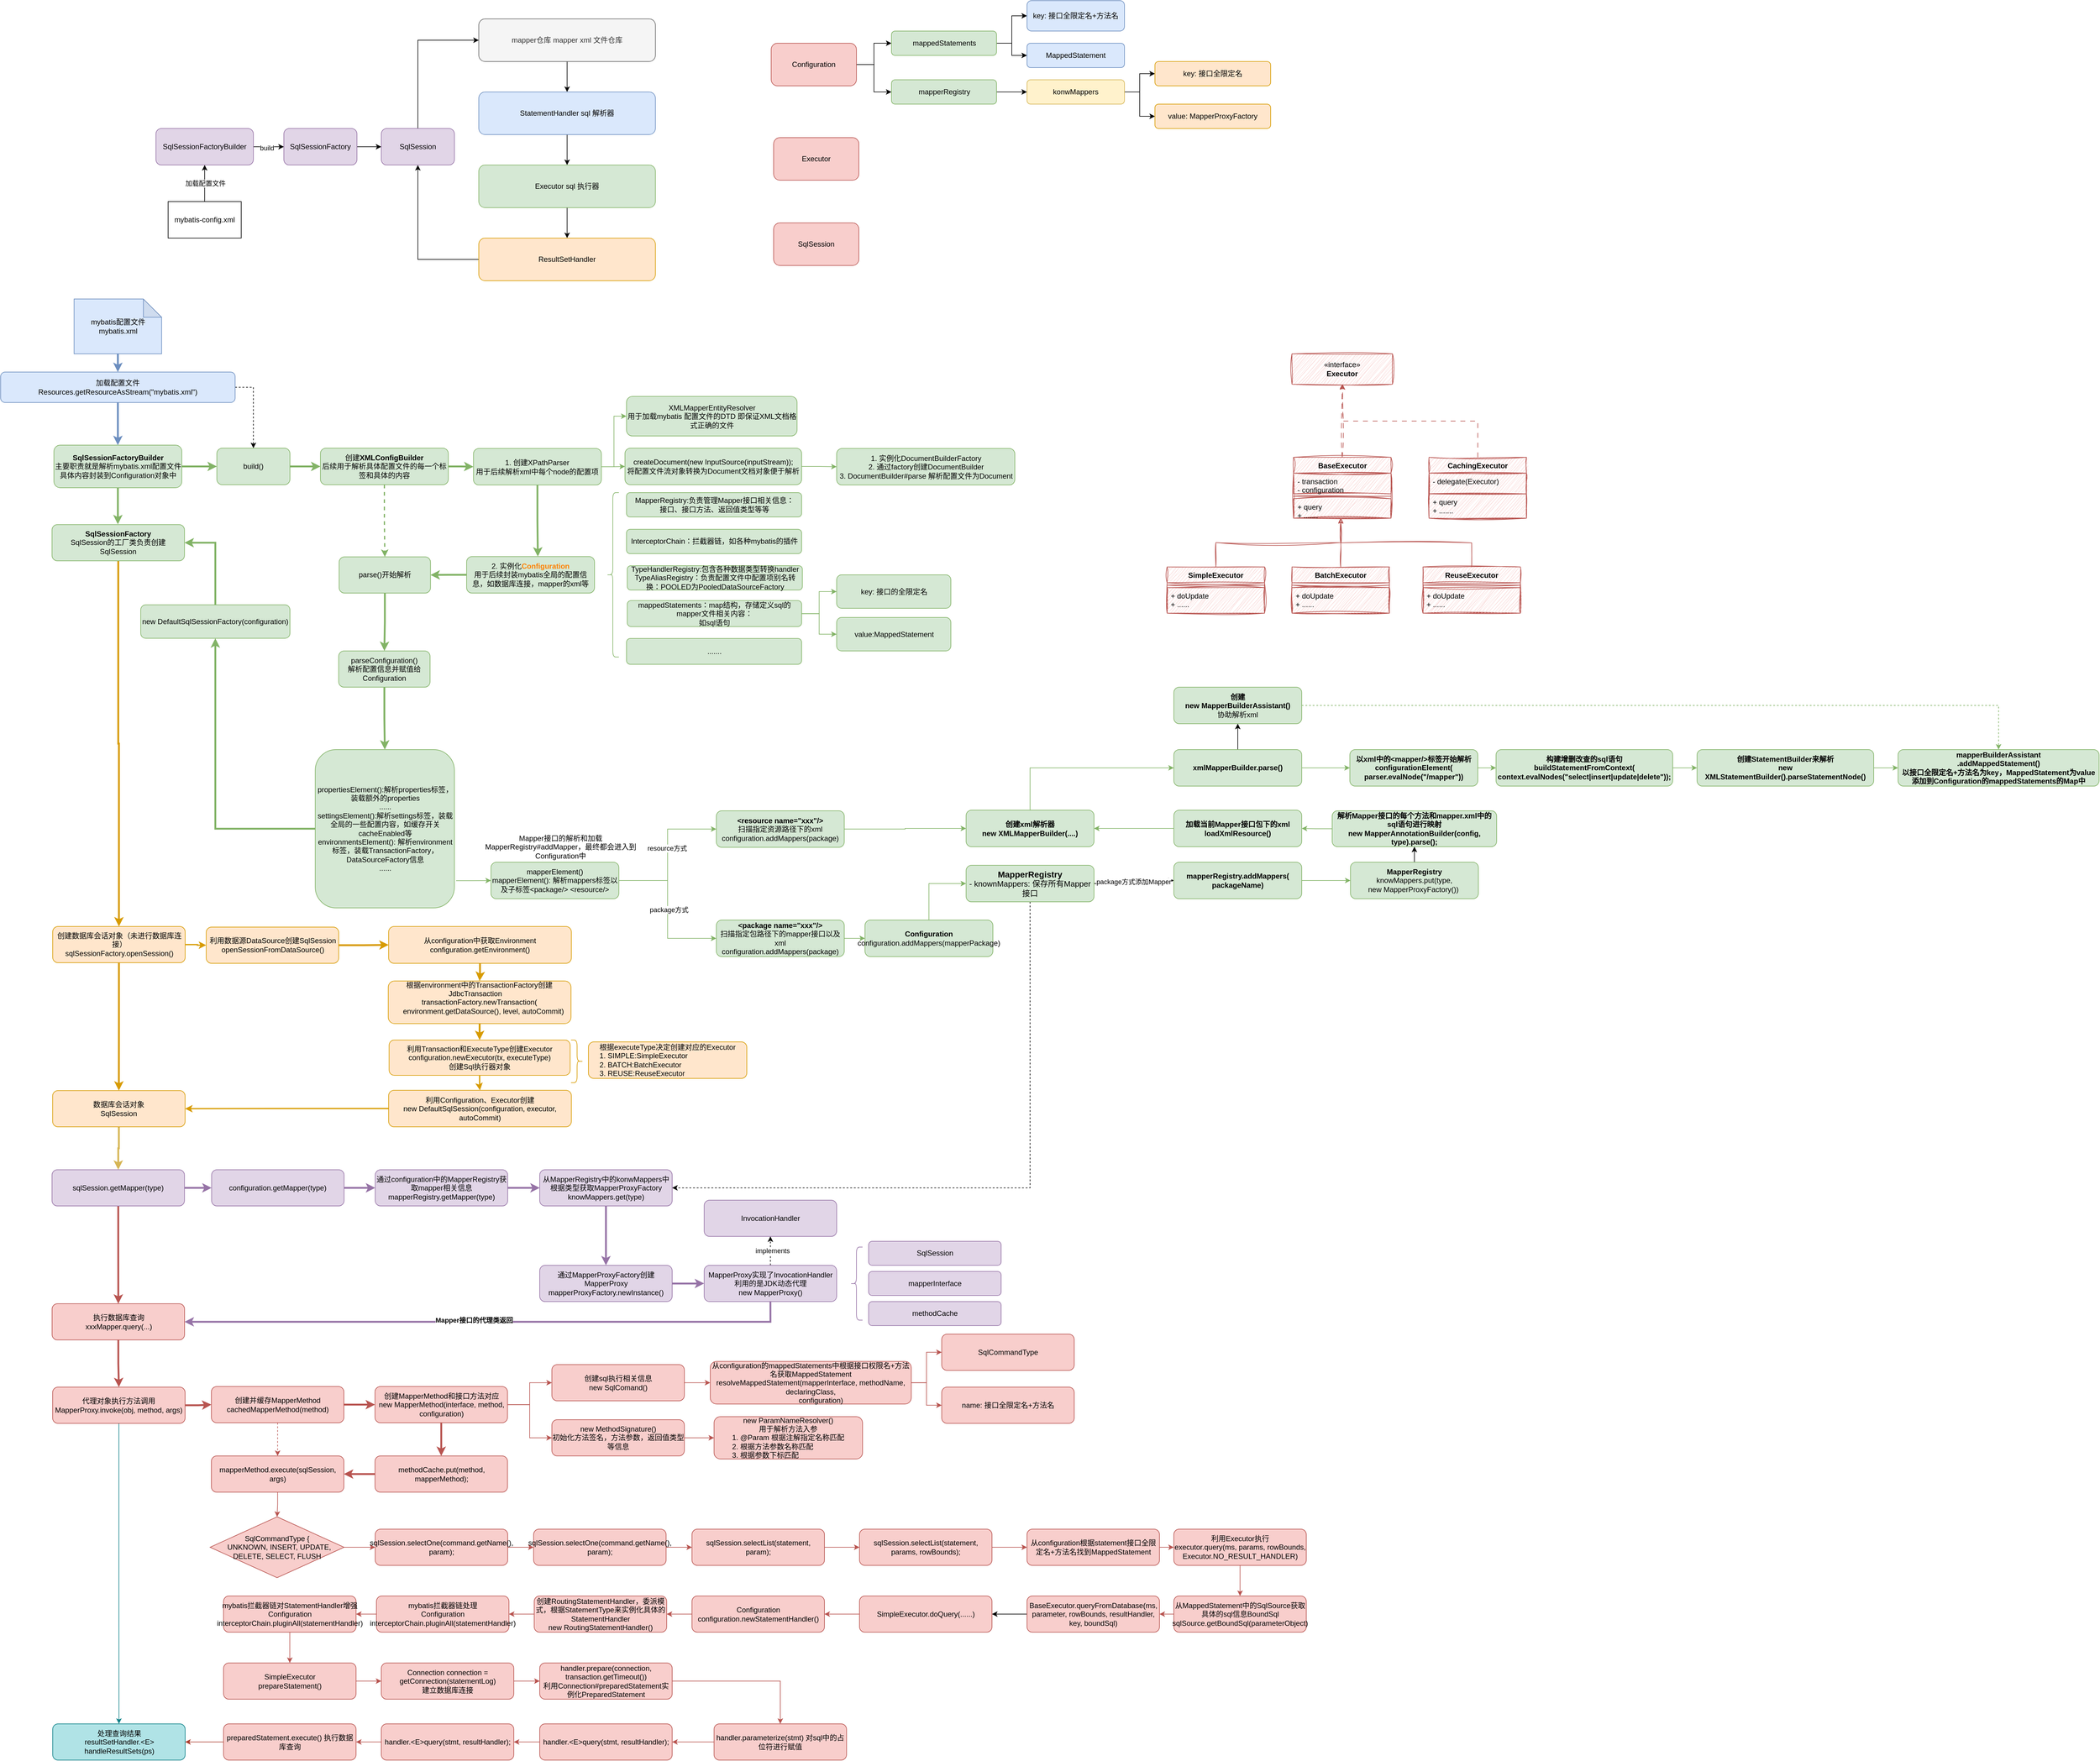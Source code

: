 <mxfile version="22.0.3" type="device">
  <diagram name="第 1 页" id="wIkv9RbErUlgsYPw4FP6">
    <mxGraphModel dx="2006" dy="1177" grid="1" gridSize="10" guides="1" tooltips="1" connect="1" arrows="1" fold="1" page="1" pageScale="1" pageWidth="1654" pageHeight="2336" math="0" shadow="0">
      <root>
        <mxCell id="0" />
        <mxCell id="1" parent="0" />
        <mxCell id="xmTGnINznJtUNKCxQsII-5" style="edgeStyle=orthogonalEdgeStyle;rounded=0;orthogonalLoop=1;jettySize=auto;html=1;entryX=0.5;entryY=0;entryDx=0;entryDy=0;" parent="1" source="xmTGnINznJtUNKCxQsII-1" target="xmTGnINznJtUNKCxQsII-2" edge="1">
          <mxGeometry relative="1" as="geometry" />
        </mxCell>
        <mxCell id="xmTGnINznJtUNKCxQsII-1" value="mapper仓库 mapper xml 文件仓库" style="rounded=1;whiteSpace=wrap;html=1;fillColor=#f5f5f5;fontColor=#333333;strokeColor=#666666;" parent="1" vertex="1">
          <mxGeometry x="810" y="60" width="290" height="70" as="geometry" />
        </mxCell>
        <mxCell id="xmTGnINznJtUNKCxQsII-6" style="edgeStyle=orthogonalEdgeStyle;rounded=0;orthogonalLoop=1;jettySize=auto;html=1;entryX=0.5;entryY=0;entryDx=0;entryDy=0;" parent="1" source="xmTGnINznJtUNKCxQsII-2" target="xmTGnINznJtUNKCxQsII-3" edge="1">
          <mxGeometry relative="1" as="geometry" />
        </mxCell>
        <mxCell id="xmTGnINznJtUNKCxQsII-2" value="StatementHandler sql 解析器" style="rounded=1;whiteSpace=wrap;html=1;fillColor=#dae8fc;strokeColor=#6c8ebf;" parent="1" vertex="1">
          <mxGeometry x="810" y="180" width="290" height="70" as="geometry" />
        </mxCell>
        <mxCell id="xmTGnINznJtUNKCxQsII-7" style="edgeStyle=orthogonalEdgeStyle;rounded=0;orthogonalLoop=1;jettySize=auto;html=1;entryX=0.5;entryY=0;entryDx=0;entryDy=0;" parent="1" source="xmTGnINznJtUNKCxQsII-3" target="xmTGnINznJtUNKCxQsII-4" edge="1">
          <mxGeometry relative="1" as="geometry" />
        </mxCell>
        <mxCell id="xmTGnINznJtUNKCxQsII-3" value="Executor sql 执行器" style="rounded=1;whiteSpace=wrap;html=1;fillColor=#d5e8d4;strokeColor=#82b366;" parent="1" vertex="1">
          <mxGeometry x="810" y="300" width="290" height="70" as="geometry" />
        </mxCell>
        <mxCell id="xmTGnINznJtUNKCxQsII-21" style="edgeStyle=orthogonalEdgeStyle;rounded=0;orthogonalLoop=1;jettySize=auto;html=1;entryX=0.5;entryY=1;entryDx=0;entryDy=0;" parent="1" source="xmTGnINznJtUNKCxQsII-4" target="xmTGnINznJtUNKCxQsII-12" edge="1">
          <mxGeometry relative="1" as="geometry" />
        </mxCell>
        <mxCell id="xmTGnINznJtUNKCxQsII-4" value="ResultSetHandler" style="rounded=1;whiteSpace=wrap;html=1;fillColor=#ffe6cc;strokeColor=#d79b00;" parent="1" vertex="1">
          <mxGeometry x="810" y="420" width="290" height="70" as="geometry" />
        </mxCell>
        <mxCell id="xmTGnINznJtUNKCxQsII-22" style="edgeStyle=orthogonalEdgeStyle;rounded=0;orthogonalLoop=1;jettySize=auto;html=1;entryX=0;entryY=0.5;entryDx=0;entryDy=0;" parent="1" source="xmTGnINznJtUNKCxQsII-8" target="xmTGnINznJtUNKCxQsII-12" edge="1">
          <mxGeometry relative="1" as="geometry" />
        </mxCell>
        <mxCell id="xmTGnINznJtUNKCxQsII-8" value="SqlSessionFactory" style="rounded=1;whiteSpace=wrap;html=1;fillColor=#e1d5e7;strokeColor=#9673a6;" parent="1" vertex="1">
          <mxGeometry x="490" y="240" width="120" height="60" as="geometry" />
        </mxCell>
        <mxCell id="xmTGnINznJtUNKCxQsII-14" style="edgeStyle=orthogonalEdgeStyle;rounded=0;orthogonalLoop=1;jettySize=auto;html=1;entryX=0;entryY=0.5;entryDx=0;entryDy=0;exitX=0.5;exitY=0;exitDx=0;exitDy=0;" parent="1" source="xmTGnINznJtUNKCxQsII-12" target="xmTGnINznJtUNKCxQsII-1" edge="1">
          <mxGeometry relative="1" as="geometry" />
        </mxCell>
        <mxCell id="xmTGnINznJtUNKCxQsII-12" value="SqlSession" style="rounded=1;whiteSpace=wrap;html=1;fillColor=#e1d5e7;strokeColor=#9673a6;" parent="1" vertex="1">
          <mxGeometry x="650" y="240" width="120" height="60" as="geometry" />
        </mxCell>
        <mxCell id="xmTGnINznJtUNKCxQsII-18" style="edgeStyle=orthogonalEdgeStyle;rounded=0;orthogonalLoop=1;jettySize=auto;html=1;entryX=0;entryY=0.5;entryDx=0;entryDy=0;" parent="1" source="xmTGnINznJtUNKCxQsII-15" target="xmTGnINznJtUNKCxQsII-8" edge="1">
          <mxGeometry relative="1" as="geometry" />
        </mxCell>
        <mxCell id="xmTGnINznJtUNKCxQsII-19" value="build" style="edgeLabel;html=1;align=center;verticalAlign=middle;resizable=0;points=[];" parent="xmTGnINznJtUNKCxQsII-18" vertex="1" connectable="0">
          <mxGeometry x="-0.114" y="-2" relative="1" as="geometry">
            <mxPoint as="offset" />
          </mxGeometry>
        </mxCell>
        <mxCell id="xmTGnINznJtUNKCxQsII-15" value="SqlSessionFactoryBuilder" style="rounded=1;whiteSpace=wrap;html=1;fillColor=#e1d5e7;strokeColor=#9673a6;" parent="1" vertex="1">
          <mxGeometry x="280" y="240" width="160" height="60" as="geometry" />
        </mxCell>
        <mxCell id="xmTGnINznJtUNKCxQsII-17" style="edgeStyle=orthogonalEdgeStyle;rounded=0;orthogonalLoop=1;jettySize=auto;html=1;entryX=0.5;entryY=1;entryDx=0;entryDy=0;" parent="1" source="xmTGnINznJtUNKCxQsII-16" target="xmTGnINznJtUNKCxQsII-15" edge="1">
          <mxGeometry relative="1" as="geometry" />
        </mxCell>
        <mxCell id="xmTGnINznJtUNKCxQsII-20" value="加载配置文件" style="edgeLabel;html=1;align=center;verticalAlign=middle;resizable=0;points=[];" parent="xmTGnINznJtUNKCxQsII-17" vertex="1" connectable="0">
          <mxGeometry y="-1" relative="1" as="geometry">
            <mxPoint as="offset" />
          </mxGeometry>
        </mxCell>
        <mxCell id="xmTGnINznJtUNKCxQsII-16" value="mybatis-config.xml" style="rounded=0;whiteSpace=wrap;html=1;" parent="1" vertex="1">
          <mxGeometry x="300" y="360" width="120" height="60" as="geometry" />
        </mxCell>
        <mxCell id="xmTGnINznJtUNKCxQsII-38" style="edgeStyle=orthogonalEdgeStyle;rounded=0;orthogonalLoop=1;jettySize=auto;html=1;fillColor=#d5e8d4;strokeColor=#82b366;strokeWidth=3;" parent="1" source="xmTGnINznJtUNKCxQsII-24" target="xmTGnINznJtUNKCxQsII-36" edge="1">
          <mxGeometry relative="1" as="geometry" />
        </mxCell>
        <mxCell id="xmTGnINznJtUNKCxQsII-44" style="edgeStyle=orthogonalEdgeStyle;rounded=0;orthogonalLoop=1;jettySize=auto;html=1;fillColor=#d5e8d4;strokeColor=#82b366;strokeWidth=3;" parent="1" source="xmTGnINznJtUNKCxQsII-24" edge="1">
          <mxGeometry relative="1" as="geometry">
            <mxPoint x="217.5" y="890" as="targetPoint" />
          </mxGeometry>
        </mxCell>
        <mxCell id="xmTGnINznJtUNKCxQsII-24" value="&lt;b&gt;SqlSessionFactoryBuilder&lt;/b&gt;&lt;br&gt;主要职责就是解析mybatis.xml配置文件具体内容封装到Configuration对象中" style="rounded=1;whiteSpace=wrap;html=1;fillColor=#d5e8d4;strokeColor=#82b366;" parent="1" vertex="1">
          <mxGeometry x="112.5" y="760" width="210" height="70" as="geometry" />
        </mxCell>
        <mxCell id="RogYFKLEJuJ5ppxGcqJC-18" style="edgeStyle=orthogonalEdgeStyle;rounded=0;orthogonalLoop=1;jettySize=auto;html=1;entryX=0;entryY=0.5;entryDx=0;entryDy=0;fillColor=#d5e8d4;strokeColor=#82b366;strokeWidth=3;" parent="1" source="xmTGnINznJtUNKCxQsII-26" target="xmTGnINznJtUNKCxQsII-45" edge="1">
          <mxGeometry relative="1" as="geometry" />
        </mxCell>
        <mxCell id="RogYFKLEJuJ5ppxGcqJC-24" style="edgeStyle=orthogonalEdgeStyle;rounded=0;orthogonalLoop=1;jettySize=auto;html=1;fillColor=#d5e8d4;strokeColor=#82b366;strokeWidth=2;dashed=1;" parent="1" source="xmTGnINznJtUNKCxQsII-26" target="RogYFKLEJuJ5ppxGcqJC-21" edge="1">
          <mxGeometry relative="1" as="geometry" />
        </mxCell>
        <mxCell id="xmTGnINznJtUNKCxQsII-26" value="创建&lt;b&gt;XMLConfigBuilder&lt;/b&gt;&lt;br&gt;后续用于解析具体配置文件的每一个标签和具体的内容" style="rounded=1;whiteSpace=wrap;html=1;fillColor=#d5e8d4;strokeColor=#82b366;" parent="1" vertex="1">
          <mxGeometry x="550" y="765" width="210" height="60" as="geometry" />
        </mxCell>
        <mxCell id="xmTGnINznJtUNKCxQsII-34" style="edgeStyle=orthogonalEdgeStyle;rounded=0;orthogonalLoop=1;jettySize=auto;html=1;strokeWidth=3;fillColor=#dae8fc;strokeColor=#6c8ebf;" parent="1" source="xmTGnINznJtUNKCxQsII-30" target="xmTGnINznJtUNKCxQsII-24" edge="1">
          <mxGeometry relative="1" as="geometry" />
        </mxCell>
        <mxCell id="xmTGnINznJtUNKCxQsII-37" style="edgeStyle=orthogonalEdgeStyle;rounded=0;orthogonalLoop=1;jettySize=auto;html=1;entryX=0.5;entryY=0;entryDx=0;entryDy=0;exitX=1;exitY=0.5;exitDx=0;exitDy=0;dashed=1;" parent="1" source="xmTGnINznJtUNKCxQsII-30" target="xmTGnINznJtUNKCxQsII-36" edge="1">
          <mxGeometry relative="1" as="geometry" />
        </mxCell>
        <mxCell id="xmTGnINznJtUNKCxQsII-30" value="&lt;div&gt;加载配置文件&lt;/div&gt;&lt;div&gt;Resources.getResourceAsStream(&quot;mybatis.xml&quot;)&lt;/div&gt;" style="rounded=1;whiteSpace=wrap;html=1;fillColor=#dae8fc;strokeColor=#6c8ebf;" parent="1" vertex="1">
          <mxGeometry x="25" y="640" width="385" height="50" as="geometry" />
        </mxCell>
        <mxCell id="xmTGnINznJtUNKCxQsII-39" style="edgeStyle=orthogonalEdgeStyle;rounded=0;orthogonalLoop=1;jettySize=auto;html=1;entryX=0;entryY=0.5;entryDx=0;entryDy=0;fillColor=#d5e8d4;strokeColor=#82b366;strokeWidth=3;" parent="1" source="xmTGnINznJtUNKCxQsII-36" target="xmTGnINznJtUNKCxQsII-26" edge="1">
          <mxGeometry relative="1" as="geometry" />
        </mxCell>
        <mxCell id="xmTGnINznJtUNKCxQsII-36" value="build()" style="rounded=1;whiteSpace=wrap;html=1;fillColor=#d5e8d4;strokeColor=#82b366;" parent="1" vertex="1">
          <mxGeometry x="380" y="765" width="120" height="60" as="geometry" />
        </mxCell>
        <mxCell id="RogYFKLEJuJ5ppxGcqJC-5" value="" style="edgeStyle=orthogonalEdgeStyle;rounded=0;orthogonalLoop=1;jettySize=auto;html=1;fillColor=#d5e8d4;strokeColor=#82b366;" parent="1" source="xmTGnINznJtUNKCxQsII-40" target="RogYFKLEJuJ5ppxGcqJC-4" edge="1">
          <mxGeometry relative="1" as="geometry" />
        </mxCell>
        <mxCell id="xmTGnINznJtUNKCxQsII-40" value="createDocument(new InputSource(inputStream));&lt;br&gt;将配置文件流对象转换为Document文档对象便于解析" style="rounded=1;whiteSpace=wrap;html=1;fillColor=#d5e8d4;strokeColor=#82b366;" parent="1" vertex="1">
          <mxGeometry x="1050" y="765" width="290" height="60" as="geometry" />
        </mxCell>
        <mxCell id="wIsTtKKvrbBc6I6qFCHc-1" style="edgeStyle=orthogonalEdgeStyle;rounded=0;orthogonalLoop=1;jettySize=auto;html=1;entryX=0;entryY=0.5;entryDx=0;entryDy=0;fillColor=#d5e8d4;strokeColor=#82b366;" edge="1" parent="1" source="xmTGnINznJtUNKCxQsII-45" target="xmTGnINznJtUNKCxQsII-40">
          <mxGeometry relative="1" as="geometry" />
        </mxCell>
        <mxCell id="wIsTtKKvrbBc6I6qFCHc-3" style="edgeStyle=orthogonalEdgeStyle;rounded=0;orthogonalLoop=1;jettySize=auto;html=1;entryX=0;entryY=0.5;entryDx=0;entryDy=0;fillColor=#d5e8d4;strokeColor=#82b366;" edge="1" parent="1" source="xmTGnINznJtUNKCxQsII-45" target="RogYFKLEJuJ5ppxGcqJC-3">
          <mxGeometry relative="1" as="geometry" />
        </mxCell>
        <mxCell id="xmTGnINznJtUNKCxQsII-45" value="1. 创建XPathParser&lt;br&gt;用于后续解析xml中每个node的配置项" style="rounded=1;whiteSpace=wrap;html=1;fillColor=#d5e8d4;strokeColor=#82b366;" parent="1" vertex="1">
          <mxGeometry x="801.25" y="765.5" width="210" height="60" as="geometry" />
        </mxCell>
        <mxCell id="RogYFKLEJuJ5ppxGcqJC-29" style="edgeStyle=orthogonalEdgeStyle;rounded=0;orthogonalLoop=1;jettySize=auto;html=1;entryX=1;entryY=0.5;entryDx=0;entryDy=0;fillColor=#d5e8d4;strokeColor=#82b366;strokeWidth=3;" parent="1" source="xmTGnINznJtUNKCxQsII-52" target="RogYFKLEJuJ5ppxGcqJC-21" edge="1">
          <mxGeometry relative="1" as="geometry" />
        </mxCell>
        <mxCell id="xmTGnINznJtUNKCxQsII-52" value="2. 实例化&lt;b&gt;&lt;font color=&quot;#ff8000&quot;&gt;Configuration&lt;/font&gt;&lt;/b&gt;&lt;br&gt;用于后续封装mybatis全局的配置信息，如数据库连接，mapper的xml等" style="rounded=1;whiteSpace=wrap;html=1;fillColor=#d5e8d4;strokeColor=#82b366;" parent="1" vertex="1">
          <mxGeometry x="790" y="943" width="210" height="60" as="geometry" />
        </mxCell>
        <mxCell id="xmTGnINznJtUNKCxQsII-66" value="MapperRegistry:负责管理Mapper接口相关信息：&lt;br&gt;接口、接口方法、返回值类型等等" style="rounded=1;whiteSpace=wrap;html=1;fillColor=#d5e8d4;strokeColor=#82b366;" parent="1" vertex="1">
          <mxGeometry x="1052.5" y="838" width="287.5" height="40" as="geometry" />
        </mxCell>
        <mxCell id="xmTGnINznJtUNKCxQsII-68" value="InterceptorChain：拦截器链，如各种mybatis的插件" style="rounded=1;whiteSpace=wrap;html=1;fillColor=#d5e8d4;strokeColor=#82b366;" parent="1" vertex="1">
          <mxGeometry x="1052.5" y="898.25" width="287.5" height="40" as="geometry" />
        </mxCell>
        <mxCell id="xmTGnINznJtUNKCxQsII-70" value="TypeHandlerRegistry:包含各种数据类型转换handler&lt;br&gt;TypeAliasRegistry：负责配置文件中配置项别名转换：POOLED为PooledDataSourceFactory" style="rounded=1;whiteSpace=wrap;html=1;fillColor=#d5e8d4;strokeColor=#82b366;" parent="1" vertex="1">
          <mxGeometry x="1053.75" y="958" width="287.5" height="40" as="geometry" />
        </mxCell>
        <mxCell id="RogYFKLEJuJ5ppxGcqJC-3" value="XMLMapperEntityResolver&lt;br&gt;用于加载mybatis 配置文件的DTD 即保证XML文档格式正确的文件" style="rounded=1;whiteSpace=wrap;html=1;fillColor=#d5e8d4;strokeColor=#82b366;" parent="1" vertex="1">
          <mxGeometry x="1052.5" y="680" width="280" height="65" as="geometry" />
        </mxCell>
        <mxCell id="RogYFKLEJuJ5ppxGcqJC-4" value="1. 实例化DocumentBuilderFactory&lt;br style=&quot;border-color: var(--border-color);&quot;&gt;2. 通过factory创建DocumentBuilder&lt;br style=&quot;border-color: var(--border-color);&quot;&gt;3. DocumentBuilder#parse 解析配置文件为Document" style="whiteSpace=wrap;html=1;fillColor=#d5e8d4;strokeColor=#82b366;rounded=1;" parent="1" vertex="1">
          <mxGeometry x="1397.5" y="765.5" width="292.5" height="60" as="geometry" />
        </mxCell>
        <mxCell id="RogYFKLEJuJ5ppxGcqJC-8" style="edgeStyle=orthogonalEdgeStyle;rounded=0;orthogonalLoop=1;jettySize=auto;html=1;entryX=0.5;entryY=0;entryDx=0;entryDy=0;strokeWidth=3;fillColor=#dae8fc;strokeColor=#6c8ebf;" parent="1" source="RogYFKLEJuJ5ppxGcqJC-7" target="xmTGnINznJtUNKCxQsII-30" edge="1">
          <mxGeometry relative="1" as="geometry" />
        </mxCell>
        <mxCell id="RogYFKLEJuJ5ppxGcqJC-7" value="mybatis配置文件mybatis.xml" style="shape=note;whiteSpace=wrap;html=1;backgroundOutline=1;darkOpacity=0.05;fillColor=#dae8fc;strokeColor=#6c8ebf;" parent="1" vertex="1">
          <mxGeometry x="145.63" y="520" width="143.75" height="90" as="geometry" />
        </mxCell>
        <mxCell id="RogYFKLEJuJ5ppxGcqJC-11" style="edgeStyle=orthogonalEdgeStyle;rounded=0;orthogonalLoop=1;jettySize=auto;html=1;entryX=0;entryY=0.5;entryDx=0;entryDy=0;fillColor=#d5e8d4;strokeColor=#82b366;" parent="1" source="RogYFKLEJuJ5ppxGcqJC-9" target="RogYFKLEJuJ5ppxGcqJC-10" edge="1">
          <mxGeometry relative="1" as="geometry" />
        </mxCell>
        <mxCell id="RogYFKLEJuJ5ppxGcqJC-14" style="edgeStyle=orthogonalEdgeStyle;rounded=0;orthogonalLoop=1;jettySize=auto;html=1;entryX=0;entryY=0.5;entryDx=0;entryDy=0;fillColor=#d5e8d4;strokeColor=#82b366;" parent="1" source="RogYFKLEJuJ5ppxGcqJC-9" target="RogYFKLEJuJ5ppxGcqJC-13" edge="1">
          <mxGeometry relative="1" as="geometry" />
        </mxCell>
        <mxCell id="RogYFKLEJuJ5ppxGcqJC-9" value="mappedStatements：map结构，存储定义sql的mapper文件相关内容：&lt;br&gt;如sql语句" style="rounded=1;whiteSpace=wrap;html=1;fillColor=#d5e8d4;strokeColor=#82b366;" parent="1" vertex="1">
          <mxGeometry x="1053.75" y="1015.25" width="286.25" height="42.75" as="geometry" />
        </mxCell>
        <mxCell id="RogYFKLEJuJ5ppxGcqJC-10" value="value:MappedStatement" style="rounded=1;whiteSpace=wrap;html=1;fillColor=#d5e8d4;strokeColor=#82b366;" parent="1" vertex="1">
          <mxGeometry x="1397.5" y="1043" width="187.5" height="55" as="geometry" />
        </mxCell>
        <mxCell id="RogYFKLEJuJ5ppxGcqJC-13" value="key: 接口的全限定名" style="rounded=1;whiteSpace=wrap;html=1;fillColor=#d5e8d4;strokeColor=#82b366;" parent="1" vertex="1">
          <mxGeometry x="1397.5" y="973" width="187.5" height="55" as="geometry" />
        </mxCell>
        <mxCell id="RogYFKLEJuJ5ppxGcqJC-16" value="......." style="rounded=1;whiteSpace=wrap;html=1;fillColor=#d5e8d4;strokeColor=#82b366;" parent="1" vertex="1">
          <mxGeometry x="1052.5" y="1077.5" width="287.5" height="42.5" as="geometry" />
        </mxCell>
        <mxCell id="RogYFKLEJuJ5ppxGcqJC-20" style="edgeStyle=orthogonalEdgeStyle;rounded=0;orthogonalLoop=1;jettySize=auto;html=1;entryX=0.557;entryY=0;entryDx=0;entryDy=0;entryPerimeter=0;fillColor=#d5e8d4;strokeColor=#82b366;strokeWidth=3;" parent="1" source="xmTGnINznJtUNKCxQsII-45" target="xmTGnINznJtUNKCxQsII-52" edge="1">
          <mxGeometry relative="1" as="geometry" />
        </mxCell>
        <mxCell id="RogYFKLEJuJ5ppxGcqJC-28" style="edgeStyle=orthogonalEdgeStyle;rounded=0;orthogonalLoop=1;jettySize=auto;html=1;entryX=0.5;entryY=0;entryDx=0;entryDy=0;fillColor=#d5e8d4;strokeColor=#82b366;strokeWidth=3;" parent="1" source="RogYFKLEJuJ5ppxGcqJC-21" target="RogYFKLEJuJ5ppxGcqJC-25" edge="1">
          <mxGeometry relative="1" as="geometry" />
        </mxCell>
        <mxCell id="RogYFKLEJuJ5ppxGcqJC-21" value="parse()开始解析" style="rounded=1;whiteSpace=wrap;html=1;fillColor=#d5e8d4;strokeColor=#82b366;" parent="1" vertex="1">
          <mxGeometry x="580.75" y="943.5" width="150" height="59.5" as="geometry" />
        </mxCell>
        <mxCell id="RogYFKLEJuJ5ppxGcqJC-27" style="edgeStyle=orthogonalEdgeStyle;rounded=0;orthogonalLoop=1;jettySize=auto;html=1;fillColor=#d5e8d4;strokeColor=#82b366;strokeWidth=3;" parent="1" source="RogYFKLEJuJ5ppxGcqJC-25" target="RogYFKLEJuJ5ppxGcqJC-26" edge="1">
          <mxGeometry relative="1" as="geometry" />
        </mxCell>
        <mxCell id="RogYFKLEJuJ5ppxGcqJC-25" value="parseConfiguration()&lt;br&gt;解析配置信息并赋值给Configuration" style="rounded=1;whiteSpace=wrap;html=1;fillColor=#d5e8d4;strokeColor=#82b366;" parent="1" vertex="1">
          <mxGeometry x="580" y="1098" width="150" height="59.5" as="geometry" />
        </mxCell>
        <mxCell id="RogYFKLEJuJ5ppxGcqJC-92" style="edgeStyle=orthogonalEdgeStyle;rounded=0;orthogonalLoop=1;jettySize=auto;html=1;entryX=0;entryY=0.5;entryDx=0;entryDy=0;exitX=1.012;exitY=0.828;exitDx=0;exitDy=0;exitPerimeter=0;fillColor=#d5e8d4;strokeColor=#82b366;" parent="1" source="RogYFKLEJuJ5ppxGcqJC-26" target="RogYFKLEJuJ5ppxGcqJC-87" edge="1">
          <mxGeometry relative="1" as="geometry" />
        </mxCell>
        <mxCell id="RogYFKLEJuJ5ppxGcqJC-102" style="edgeStyle=orthogonalEdgeStyle;rounded=0;orthogonalLoop=1;jettySize=auto;html=1;entryX=0.5;entryY=1;entryDx=0;entryDy=0;fillColor=#d5e8d4;strokeColor=#82b366;strokeWidth=3;" parent="1" source="RogYFKLEJuJ5ppxGcqJC-26" target="RogYFKLEJuJ5ppxGcqJC-30" edge="1">
          <mxGeometry relative="1" as="geometry" />
        </mxCell>
        <mxCell id="RogYFKLEJuJ5ppxGcqJC-26" value="propertiesElement():解析properties标签，装载额外的properties&lt;br&gt;......&lt;br&gt;settingsElement():解析settings标签，装载全局的一些配置内容，如缓存开关cacheEnabled等&lt;br&gt;environmentsElement(): 解析environment标签，装载TransactionFactory，DataSourceFactory信息&lt;br&gt;......" style="rounded=1;whiteSpace=wrap;html=1;fillColor=#d5e8d4;strokeColor=#82b366;" parent="1" vertex="1">
          <mxGeometry x="541.5" y="1260" width="228.5" height="260" as="geometry" />
        </mxCell>
        <mxCell id="RogYFKLEJuJ5ppxGcqJC-34" style="edgeStyle=orthogonalEdgeStyle;rounded=0;orthogonalLoop=1;jettySize=auto;html=1;entryX=1;entryY=0.5;entryDx=0;entryDy=0;fillColor=#d5e8d4;strokeColor=#82b366;strokeWidth=3;" parent="1" source="RogYFKLEJuJ5ppxGcqJC-30" target="RogYFKLEJuJ5ppxGcqJC-33" edge="1">
          <mxGeometry relative="1" as="geometry" />
        </mxCell>
        <mxCell id="RogYFKLEJuJ5ppxGcqJC-30" value="new DefaultSqlSessionFactory(configuration)" style="rounded=1;whiteSpace=wrap;html=1;fillColor=#d5e8d4;strokeColor=#82b366;" parent="1" vertex="1">
          <mxGeometry x="255" y="1022.25" width="245" height="55" as="geometry" />
        </mxCell>
        <mxCell id="RogYFKLEJuJ5ppxGcqJC-37" style="edgeStyle=orthogonalEdgeStyle;rounded=0;orthogonalLoop=1;jettySize=auto;html=1;fillColor=#ffe6cc;strokeColor=#d79b00;strokeWidth=3;" parent="1" source="RogYFKLEJuJ5ppxGcqJC-33" target="RogYFKLEJuJ5ppxGcqJC-35" edge="1">
          <mxGeometry relative="1" as="geometry" />
        </mxCell>
        <mxCell id="RogYFKLEJuJ5ppxGcqJC-33" value="&lt;b&gt;SqlSessionFactory&lt;/b&gt;&lt;br&gt;SqlSession的工厂类负责创建SqlSession" style="rounded=1;whiteSpace=wrap;html=1;fillColor=#d5e8d4;strokeColor=#82b366;" parent="1" vertex="1">
          <mxGeometry x="109.38" y="890.5" width="217.5" height="59.5" as="geometry" />
        </mxCell>
        <mxCell id="RogYFKLEJuJ5ppxGcqJC-41" style="edgeStyle=orthogonalEdgeStyle;rounded=0;orthogonalLoop=1;jettySize=auto;html=1;fillColor=#ffe6cc;strokeColor=#d79b00;strokeWidth=2;" parent="1" source="RogYFKLEJuJ5ppxGcqJC-35" target="RogYFKLEJuJ5ppxGcqJC-38" edge="1">
          <mxGeometry relative="1" as="geometry" />
        </mxCell>
        <mxCell id="RogYFKLEJuJ5ppxGcqJC-85" style="edgeStyle=orthogonalEdgeStyle;rounded=0;orthogonalLoop=1;jettySize=auto;html=1;entryX=0.5;entryY=0;entryDx=0;entryDy=0;fillColor=#ffe6cc;strokeColor=#d79b00;strokeWidth=3;" parent="1" source="RogYFKLEJuJ5ppxGcqJC-35" target="RogYFKLEJuJ5ppxGcqJC-84" edge="1">
          <mxGeometry relative="1" as="geometry" />
        </mxCell>
        <mxCell id="RogYFKLEJuJ5ppxGcqJC-35" value="创建数据库会话对象（未进行数据库连接）&lt;br&gt;sqlSessionFactory.openSession()" style="rounded=1;whiteSpace=wrap;html=1;fillColor=#ffe6cc;strokeColor=#d79b00;" parent="1" vertex="1">
          <mxGeometry x="110.5" y="1550.5" width="217.5" height="59.5" as="geometry" />
        </mxCell>
        <mxCell id="RogYFKLEJuJ5ppxGcqJC-125" style="edgeStyle=orthogonalEdgeStyle;rounded=0;orthogonalLoop=1;jettySize=auto;html=1;entryX=0;entryY=0.5;entryDx=0;entryDy=0;fillColor=#ffe6cc;strokeColor=#d79b00;strokeWidth=3;" parent="1" source="RogYFKLEJuJ5ppxGcqJC-38" target="RogYFKLEJuJ5ppxGcqJC-124" edge="1">
          <mxGeometry relative="1" as="geometry" />
        </mxCell>
        <mxCell id="RogYFKLEJuJ5ppxGcqJC-38" value="利用数据源DataSource创建SqlSession&lt;br&gt;openSessionFromDataSource()" style="rounded=1;whiteSpace=wrap;html=1;fillColor=#ffe6cc;strokeColor=#d79b00;" parent="1" vertex="1">
          <mxGeometry x="362.5" y="1551.5" width="217.5" height="59.5" as="geometry" />
        </mxCell>
        <mxCell id="RogYFKLEJuJ5ppxGcqJC-126" style="edgeStyle=orthogonalEdgeStyle;rounded=0;orthogonalLoop=1;jettySize=auto;html=1;entryX=0.5;entryY=0;entryDx=0;entryDy=0;fillColor=#ffe6cc;strokeColor=#d79b00;strokeWidth=3;" parent="1" source="RogYFKLEJuJ5ppxGcqJC-39" target="RogYFKLEJuJ5ppxGcqJC-42" edge="1">
          <mxGeometry relative="1" as="geometry" />
        </mxCell>
        <mxCell id="RogYFKLEJuJ5ppxGcqJC-39" value="&lt;div style=&quot;&quot;&gt;&lt;span style=&quot;background-color: initial;&quot;&gt;根据environment中的TransactionFactory创建JdbcTransaction&lt;/span&gt;&lt;span style=&quot;background-color: initial;&quot;&gt;&lt;span style=&quot;white-space: pre;&quot;&gt;&amp;nbsp;&amp;nbsp;&amp;nbsp;&amp;nbsp;&lt;/span&gt;&lt;/span&gt;&lt;/div&gt;transactionFactory.newTransaction(&lt;br&gt;&lt;span style=&quot;&quot;&gt;&lt;span style=&quot;white-space: pre;&quot;&gt;&amp;nbsp;&amp;nbsp;&amp;nbsp;&amp;nbsp;&lt;/span&gt;&lt;/span&gt;environment.getDataSource(), level, autoCommit)&lt;br&gt;&lt;div style=&quot;&quot;&gt;&lt;br&gt;&lt;/div&gt;" style="rounded=1;whiteSpace=wrap;html=1;fillColor=#ffe6cc;strokeColor=#d79b00;align=center;" parent="1" vertex="1">
          <mxGeometry x="661.38" y="1640" width="300" height="70" as="geometry" />
        </mxCell>
        <mxCell id="RogYFKLEJuJ5ppxGcqJC-83" style="edgeStyle=orthogonalEdgeStyle;rounded=0;orthogonalLoop=1;jettySize=auto;html=1;entryX=0.5;entryY=0;entryDx=0;entryDy=0;fillColor=#ffe6cc;strokeColor=#d79b00;strokeWidth=2;" parent="1" source="RogYFKLEJuJ5ppxGcqJC-42" target="RogYFKLEJuJ5ppxGcqJC-81" edge="1">
          <mxGeometry relative="1" as="geometry" />
        </mxCell>
        <mxCell id="RogYFKLEJuJ5ppxGcqJC-42" value="利用Transaction和ExecuteType创建Executor&lt;br&gt;configuration.newExecutor(tx, executeType)&lt;br&gt;创建Sql执行器对象" style="rounded=1;whiteSpace=wrap;html=1;fillColor=#ffe6cc;strokeColor=#d79b00;" parent="1" vertex="1">
          <mxGeometry x="662.76" y="1737" width="297.24" height="58" as="geometry" />
        </mxCell>
        <mxCell id="RogYFKLEJuJ5ppxGcqJC-45" value="根据executeType决定创建对应的Executor&lt;br&gt;&lt;div style=&quot;text-align: left;&quot;&gt;&lt;span style=&quot;background-color: initial;&quot;&gt;1. SIMPLE:SimpleExecutor&lt;/span&gt;&lt;/div&gt;&lt;div style=&quot;text-align: left;&quot;&gt;&lt;span style=&quot;background-color: initial;&quot;&gt;2. BATCH:BatchExecutor&lt;/span&gt;&lt;/div&gt;&lt;div style=&quot;text-align: left;&quot;&gt;&lt;span style=&quot;background-color: initial;&quot;&gt;3. REUSE:ReuseExecutor&lt;/span&gt;&lt;/div&gt;" style="rounded=1;whiteSpace=wrap;html=1;fillColor=#ffe6cc;strokeColor=#d79b00;" parent="1" vertex="1">
          <mxGeometry x="990" y="1740" width="260" height="60" as="geometry" />
        </mxCell>
        <mxCell id="RogYFKLEJuJ5ppxGcqJC-47" value="«interface»&lt;br&gt;&lt;b&gt;Executor&lt;/b&gt;" style="html=1;whiteSpace=wrap;sketch=1;curveFitting=1;jiggle=2;fillColor=#f8cecc;strokeColor=#b85450;" parent="1" vertex="1">
          <mxGeometry x="2145" y="610" width="165" height="50" as="geometry" />
        </mxCell>
        <mxCell id="RogYFKLEJuJ5ppxGcqJC-52" style="edgeStyle=orthogonalEdgeStyle;rounded=0;orthogonalLoop=1;jettySize=auto;html=1;entryX=0.5;entryY=1;entryDx=0;entryDy=0;dashed=1;dashPattern=8 8;sketch=1;curveFitting=1;jiggle=2;fillColor=#f8cecc;strokeColor=#b85450;" parent="1" source="RogYFKLEJuJ5ppxGcqJC-48" target="RogYFKLEJuJ5ppxGcqJC-47" edge="1">
          <mxGeometry relative="1" as="geometry" />
        </mxCell>
        <mxCell id="RogYFKLEJuJ5ppxGcqJC-48" value="BaseExecutor" style="swimlane;fontStyle=1;align=center;verticalAlign=top;childLayout=stackLayout;horizontal=1;startSize=26;horizontalStack=0;resizeParent=1;resizeParentMax=0;resizeLast=0;collapsible=1;marginBottom=0;whiteSpace=wrap;html=1;sketch=1;curveFitting=1;jiggle=2;fillColor=#f8cecc;strokeColor=#b85450;" parent="1" vertex="1">
          <mxGeometry x="2147.5" y="780" width="160" height="100" as="geometry" />
        </mxCell>
        <mxCell id="RogYFKLEJuJ5ppxGcqJC-49" value="- transaction&lt;br&gt;- configuration" style="text;strokeColor=#b85450;fillColor=#f8cecc;align=left;verticalAlign=top;spacingLeft=4;spacingRight=4;overflow=hidden;rotatable=0;points=[[0,0.5],[1,0.5]];portConstraint=eastwest;whiteSpace=wrap;html=1;sketch=1;curveFitting=1;jiggle=2;" parent="RogYFKLEJuJ5ppxGcqJC-48" vertex="1">
          <mxGeometry y="26" width="160" height="34" as="geometry" />
        </mxCell>
        <mxCell id="RogYFKLEJuJ5ppxGcqJC-50" value="" style="line;strokeWidth=1;fillColor=#f8cecc;align=left;verticalAlign=middle;spacingTop=-1;spacingLeft=3;spacingRight=3;rotatable=0;labelPosition=right;points=[];portConstraint=eastwest;strokeColor=#b85450;sketch=1;curveFitting=1;jiggle=2;" parent="RogYFKLEJuJ5ppxGcqJC-48" vertex="1">
          <mxGeometry y="60" width="160" height="8" as="geometry" />
        </mxCell>
        <mxCell id="RogYFKLEJuJ5ppxGcqJC-51" value="+ query&lt;br&gt;+ ......." style="text;strokeColor=#b85450;fillColor=#f8cecc;align=left;verticalAlign=top;spacingLeft=4;spacingRight=4;overflow=hidden;rotatable=0;points=[[0,0.5],[1,0.5]];portConstraint=eastwest;whiteSpace=wrap;html=1;sketch=1;curveFitting=1;jiggle=2;" parent="RogYFKLEJuJ5ppxGcqJC-48" vertex="1">
          <mxGeometry y="68" width="160" height="32" as="geometry" />
        </mxCell>
        <mxCell id="RogYFKLEJuJ5ppxGcqJC-53" value="SimpleExecutor" style="swimlane;fontStyle=1;align=center;verticalAlign=top;childLayout=stackLayout;horizontal=1;startSize=26;horizontalStack=0;resizeParent=1;resizeParentMax=0;resizeLast=0;collapsible=1;marginBottom=0;whiteSpace=wrap;html=1;sketch=1;curveFitting=1;jiggle=2;fillColor=#f8cecc;strokeColor=#b85450;" parent="1" vertex="1">
          <mxGeometry x="1940" y="960" width="160" height="76" as="geometry" />
        </mxCell>
        <mxCell id="RogYFKLEJuJ5ppxGcqJC-55" value="" style="line;strokeWidth=1;fillColor=#f8cecc;align=left;verticalAlign=middle;spacingTop=-1;spacingLeft=3;spacingRight=3;rotatable=0;labelPosition=right;points=[];portConstraint=eastwest;strokeColor=#b85450;sketch=1;curveFitting=1;jiggle=2;" parent="RogYFKLEJuJ5ppxGcqJC-53" vertex="1">
          <mxGeometry y="26" width="160" height="8" as="geometry" />
        </mxCell>
        <mxCell id="RogYFKLEJuJ5ppxGcqJC-56" value="+ doUpdate&lt;br&gt;+&amp;nbsp;......" style="text;strokeColor=#b85450;fillColor=#f8cecc;align=left;verticalAlign=top;spacingLeft=4;spacingRight=4;overflow=hidden;rotatable=0;points=[[0,0.5],[1,0.5]];portConstraint=eastwest;whiteSpace=wrap;html=1;sketch=1;curveFitting=1;jiggle=2;" parent="RogYFKLEJuJ5ppxGcqJC-53" vertex="1">
          <mxGeometry y="34" width="160" height="42" as="geometry" />
        </mxCell>
        <mxCell id="RogYFKLEJuJ5ppxGcqJC-75" style="edgeStyle=orthogonalEdgeStyle;rounded=0;orthogonalLoop=1;jettySize=auto;html=1;sketch=1;curveFitting=1;jiggle=2;fillColor=#f8cecc;strokeColor=#b85450;" parent="1" source="RogYFKLEJuJ5ppxGcqJC-57" edge="1">
          <mxGeometry relative="1" as="geometry">
            <mxPoint x="2225" y="880" as="targetPoint" />
          </mxGeometry>
        </mxCell>
        <mxCell id="RogYFKLEJuJ5ppxGcqJC-57" value="BatchExecutor" style="swimlane;fontStyle=1;align=center;verticalAlign=top;childLayout=stackLayout;horizontal=1;startSize=26;horizontalStack=0;resizeParent=1;resizeParentMax=0;resizeLast=0;collapsible=1;marginBottom=0;whiteSpace=wrap;html=1;sketch=1;curveFitting=1;jiggle=2;fillColor=#f8cecc;strokeColor=#b85450;" parent="1" vertex="1">
          <mxGeometry x="2145" y="960" width="160" height="76" as="geometry" />
        </mxCell>
        <mxCell id="RogYFKLEJuJ5ppxGcqJC-58" value="" style="line;strokeWidth=1;fillColor=#f8cecc;align=left;verticalAlign=middle;spacingTop=-1;spacingLeft=3;spacingRight=3;rotatable=0;labelPosition=right;points=[];portConstraint=eastwest;strokeColor=#b85450;sketch=1;curveFitting=1;jiggle=2;" parent="RogYFKLEJuJ5ppxGcqJC-57" vertex="1">
          <mxGeometry y="26" width="160" height="8" as="geometry" />
        </mxCell>
        <mxCell id="RogYFKLEJuJ5ppxGcqJC-59" value="+ doUpdate&lt;br&gt;+&amp;nbsp;......" style="text;strokeColor=#b85450;fillColor=#f8cecc;align=left;verticalAlign=top;spacingLeft=4;spacingRight=4;overflow=hidden;rotatable=0;points=[[0,0.5],[1,0.5]];portConstraint=eastwest;whiteSpace=wrap;html=1;sketch=1;curveFitting=1;jiggle=2;" parent="RogYFKLEJuJ5ppxGcqJC-57" vertex="1">
          <mxGeometry y="34" width="160" height="42" as="geometry" />
        </mxCell>
        <mxCell id="RogYFKLEJuJ5ppxGcqJC-77" style="edgeStyle=orthogonalEdgeStyle;rounded=0;orthogonalLoop=1;jettySize=auto;html=1;exitX=0.5;exitY=0;exitDx=0;exitDy=0;sketch=1;curveFitting=1;jiggle=2;fillColor=#f8cecc;strokeColor=#b85450;" parent="1" source="RogYFKLEJuJ5ppxGcqJC-60" edge="1">
          <mxGeometry relative="1" as="geometry">
            <mxPoint x="2225" y="880" as="targetPoint" />
            <mxPoint x="2355" y="998" as="sourcePoint" />
          </mxGeometry>
        </mxCell>
        <mxCell id="RogYFKLEJuJ5ppxGcqJC-60" value="ReuseExecutor" style="swimlane;fontStyle=1;align=center;verticalAlign=top;childLayout=stackLayout;horizontal=1;startSize=26;horizontalStack=0;resizeParent=1;resizeParentMax=0;resizeLast=0;collapsible=1;marginBottom=0;whiteSpace=wrap;html=1;sketch=1;curveFitting=1;jiggle=2;fillColor=#f8cecc;strokeColor=#b85450;" parent="1" vertex="1">
          <mxGeometry x="2360" y="960" width="160" height="76" as="geometry" />
        </mxCell>
        <mxCell id="RogYFKLEJuJ5ppxGcqJC-61" value="" style="line;strokeWidth=1;fillColor=#f8cecc;align=left;verticalAlign=middle;spacingTop=-1;spacingLeft=3;spacingRight=3;rotatable=0;labelPosition=right;points=[];portConstraint=eastwest;strokeColor=#b85450;sketch=1;curveFitting=1;jiggle=2;" parent="RogYFKLEJuJ5ppxGcqJC-60" vertex="1">
          <mxGeometry y="26" width="160" height="8" as="geometry" />
        </mxCell>
        <mxCell id="RogYFKLEJuJ5ppxGcqJC-62" value="+ doUpdate&lt;br&gt;+&amp;nbsp;......" style="text;strokeColor=#b85450;fillColor=#f8cecc;align=left;verticalAlign=top;spacingLeft=4;spacingRight=4;overflow=hidden;rotatable=0;points=[[0,0.5],[1,0.5]];portConstraint=eastwest;whiteSpace=wrap;html=1;sketch=1;curveFitting=1;jiggle=2;" parent="RogYFKLEJuJ5ppxGcqJC-60" vertex="1">
          <mxGeometry y="34" width="160" height="42" as="geometry" />
        </mxCell>
        <mxCell id="RogYFKLEJuJ5ppxGcqJC-73" style="edgeStyle=orthogonalEdgeStyle;rounded=0;orthogonalLoop=1;jettySize=auto;html=1;dashed=1;dashPattern=8 8;fillColor=#f8cecc;strokeColor=#b85450;exitX=0.5;exitY=0;exitDx=0;exitDy=0;" parent="1" source="RogYFKLEJuJ5ppxGcqJC-69" edge="1">
          <mxGeometry relative="1" as="geometry">
            <mxPoint x="2228" y="660" as="targetPoint" />
          </mxGeometry>
        </mxCell>
        <mxCell id="RogYFKLEJuJ5ppxGcqJC-69" value="CachingExecutor" style="swimlane;fontStyle=1;align=center;verticalAlign=top;childLayout=stackLayout;horizontal=1;startSize=26;horizontalStack=0;resizeParent=1;resizeParentMax=0;resizeLast=0;collapsible=1;marginBottom=0;whiteSpace=wrap;html=1;sketch=1;curveFitting=1;jiggle=2;fillColor=#f8cecc;strokeColor=#b85450;" parent="1" vertex="1">
          <mxGeometry x="2370" y="780" width="160" height="100" as="geometry" />
        </mxCell>
        <mxCell id="RogYFKLEJuJ5ppxGcqJC-70" value="- delegate(Executor)" style="text;strokeColor=#b85450;fillColor=#f8cecc;align=left;verticalAlign=top;spacingLeft=4;spacingRight=4;overflow=hidden;rotatable=0;points=[[0,0.5],[1,0.5]];portConstraint=eastwest;whiteSpace=wrap;html=1;sketch=1;curveFitting=1;jiggle=2;" parent="RogYFKLEJuJ5ppxGcqJC-69" vertex="1">
          <mxGeometry y="26" width="160" height="34" as="geometry" />
        </mxCell>
        <mxCell id="RogYFKLEJuJ5ppxGcqJC-72" value="+ query&lt;br&gt;+ ......." style="text;strokeColor=#b85450;fillColor=#f8cecc;align=left;verticalAlign=top;spacingLeft=4;spacingRight=4;overflow=hidden;rotatable=0;points=[[0,0.5],[1,0.5]];portConstraint=eastwest;whiteSpace=wrap;html=1;sketch=1;curveFitting=1;jiggle=2;" parent="RogYFKLEJuJ5ppxGcqJC-69" vertex="1">
          <mxGeometry y="60" width="160" height="40" as="geometry" />
        </mxCell>
        <mxCell id="RogYFKLEJuJ5ppxGcqJC-74" style="edgeStyle=orthogonalEdgeStyle;rounded=0;orthogonalLoop=1;jettySize=auto;html=1;entryX=0.487;entryY=1.007;entryDx=0;entryDy=0;entryPerimeter=0;sketch=1;curveFitting=1;jiggle=2;fillColor=#f8cecc;strokeColor=#b85450;" parent="1" source="RogYFKLEJuJ5ppxGcqJC-53" target="RogYFKLEJuJ5ppxGcqJC-51" edge="1">
          <mxGeometry relative="1" as="geometry" />
        </mxCell>
        <mxCell id="RogYFKLEJuJ5ppxGcqJC-86" style="edgeStyle=orthogonalEdgeStyle;rounded=0;orthogonalLoop=1;jettySize=auto;html=1;entryX=1;entryY=0.5;entryDx=0;entryDy=0;fillColor=#ffe6cc;strokeColor=#d79b00;strokeWidth=2;" parent="1" source="RogYFKLEJuJ5ppxGcqJC-81" target="RogYFKLEJuJ5ppxGcqJC-84" edge="1">
          <mxGeometry relative="1" as="geometry" />
        </mxCell>
        <mxCell id="RogYFKLEJuJ5ppxGcqJC-81" value="利用Configuration、Executor创建&lt;br&gt;new DefaultSqlSession(configuration, executor, autoCommit)" style="rounded=1;whiteSpace=wrap;html=1;fillColor=#ffe6cc;strokeColor=#d79b00;" parent="1" vertex="1">
          <mxGeometry x="662" y="1819.5" width="300" height="60" as="geometry" />
        </mxCell>
        <mxCell id="RogYFKLEJuJ5ppxGcqJC-101" style="edgeStyle=orthogonalEdgeStyle;rounded=0;orthogonalLoop=1;jettySize=auto;html=1;fillColor=#fff2cc;strokeColor=#d6b656;strokeWidth=3;" parent="1" source="RogYFKLEJuJ5ppxGcqJC-84" target="RogYFKLEJuJ5ppxGcqJC-100" edge="1">
          <mxGeometry relative="1" as="geometry" />
        </mxCell>
        <mxCell id="RogYFKLEJuJ5ppxGcqJC-84" value="数据库会话对象&lt;br&gt;SqlSession" style="rounded=1;whiteSpace=wrap;html=1;fillColor=#ffe6cc;strokeColor=#d79b00;" parent="1" vertex="1">
          <mxGeometry x="110.38" y="1820" width="217.5" height="59.5" as="geometry" />
        </mxCell>
        <mxCell id="RogYFKLEJuJ5ppxGcqJC-93" style="edgeStyle=orthogonalEdgeStyle;rounded=0;orthogonalLoop=1;jettySize=auto;html=1;entryX=0;entryY=0.5;entryDx=0;entryDy=0;fillColor=#d5e8d4;strokeColor=#82b366;" parent="1" source="RogYFKLEJuJ5ppxGcqJC-87" target="RogYFKLEJuJ5ppxGcqJC-88" edge="1">
          <mxGeometry relative="1" as="geometry" />
        </mxCell>
        <mxCell id="wIsTtKKvrbBc6I6qFCHc-43" value="package方式" style="edgeLabel;html=1;align=center;verticalAlign=middle;resizable=0;points=[];" vertex="1" connectable="0" parent="RogYFKLEJuJ5ppxGcqJC-93">
          <mxGeometry x="0.002" y="2" relative="1" as="geometry">
            <mxPoint as="offset" />
          </mxGeometry>
        </mxCell>
        <mxCell id="wIsTtKKvrbBc6I6qFCHc-5" style="edgeStyle=orthogonalEdgeStyle;rounded=0;orthogonalLoop=1;jettySize=auto;html=1;entryX=0;entryY=0.5;entryDx=0;entryDy=0;fillColor=#d5e8d4;strokeColor=#82b366;" edge="1" parent="1" source="RogYFKLEJuJ5ppxGcqJC-87" target="wIsTtKKvrbBc6I6qFCHc-4">
          <mxGeometry relative="1" as="geometry" />
        </mxCell>
        <mxCell id="wIsTtKKvrbBc6I6qFCHc-44" value="resource方式" style="edgeLabel;html=1;align=center;verticalAlign=middle;resizable=0;points=[];" vertex="1" connectable="0" parent="wIsTtKKvrbBc6I6qFCHc-5">
          <mxGeometry x="0.091" y="1" relative="1" as="geometry">
            <mxPoint as="offset" />
          </mxGeometry>
        </mxCell>
        <mxCell id="RogYFKLEJuJ5ppxGcqJC-87" value="mapperElement()&lt;br&gt;mapperElement(): 解析mappers标签以及子标签&amp;lt;package/&amp;gt; &amp;lt;resource/&amp;gt;" style="rounded=1;whiteSpace=wrap;html=1;fillColor=#d5e8d4;strokeColor=#82b366;" parent="1" vertex="1">
          <mxGeometry x="830" y="1445" width="210" height="60" as="geometry" />
        </mxCell>
        <mxCell id="RogYFKLEJuJ5ppxGcqJC-94" style="edgeStyle=orthogonalEdgeStyle;rounded=0;orthogonalLoop=1;jettySize=auto;html=1;fillColor=#d5e8d4;strokeColor=#82b366;" parent="1" source="RogYFKLEJuJ5ppxGcqJC-88" target="RogYFKLEJuJ5ppxGcqJC-90" edge="1">
          <mxGeometry relative="1" as="geometry" />
        </mxCell>
        <mxCell id="RogYFKLEJuJ5ppxGcqJC-88" value="&lt;b&gt;&amp;lt;package name=&quot;xxx&quot;/&amp;gt;&lt;/b&gt;&lt;br&gt;扫描指定包路径下的mapper接口以及xml&lt;br&gt;configuration.addMappers(package)" style="rounded=1;whiteSpace=wrap;html=1;fillColor=#d5e8d4;strokeColor=#82b366;" parent="1" vertex="1">
          <mxGeometry x="1200" y="1540" width="210" height="60" as="geometry" />
        </mxCell>
        <mxCell id="wIsTtKKvrbBc6I6qFCHc-39" style="edgeStyle=orthogonalEdgeStyle;rounded=0;orthogonalLoop=1;jettySize=auto;html=1;entryX=0;entryY=0.5;entryDx=0;entryDy=0;fillColor=#d5e8d4;strokeColor=#82b366;" edge="1" parent="1" source="RogYFKLEJuJ5ppxGcqJC-90" target="RogYFKLEJuJ5ppxGcqJC-95">
          <mxGeometry relative="1" as="geometry" />
        </mxCell>
        <mxCell id="RogYFKLEJuJ5ppxGcqJC-90" value="&lt;b&gt;Configuration&lt;/b&gt;&lt;br&gt;configuration.addMappers(mapperPackage)" style="rounded=1;whiteSpace=wrap;html=1;fillColor=#d5e8d4;strokeColor=#82b366;" parent="1" vertex="1">
          <mxGeometry x="1444" y="1540" width="210" height="60" as="geometry" />
        </mxCell>
        <mxCell id="wIsTtKKvrbBc6I6qFCHc-25" style="edgeStyle=orthogonalEdgeStyle;rounded=0;orthogonalLoop=1;jettySize=auto;html=1;entryX=1;entryY=0.5;entryDx=0;entryDy=0;exitX=0.5;exitY=1;exitDx=0;exitDy=0;dashed=1;" edge="1" parent="1" source="RogYFKLEJuJ5ppxGcqJC-95" target="RogYFKLEJuJ5ppxGcqJC-105">
          <mxGeometry relative="1" as="geometry" />
        </mxCell>
        <mxCell id="wIsTtKKvrbBc6I6qFCHc-27" style="edgeStyle=orthogonalEdgeStyle;rounded=0;orthogonalLoop=1;jettySize=auto;html=1;entryX=0;entryY=0.5;entryDx=0;entryDy=0;exitX=1;exitY=0.5;exitDx=0;exitDy=0;" edge="1" parent="1" source="RogYFKLEJuJ5ppxGcqJC-95" target="RogYFKLEJuJ5ppxGcqJC-96">
          <mxGeometry relative="1" as="geometry" />
        </mxCell>
        <mxCell id="wIsTtKKvrbBc6I6qFCHc-30" value="package方式添加Mapper" style="edgeLabel;html=1;align=center;verticalAlign=middle;resizable=0;points=[];" vertex="1" connectable="0" parent="wIsTtKKvrbBc6I6qFCHc-27">
          <mxGeometry x="0.012" y="1" relative="1" as="geometry">
            <mxPoint as="offset" />
          </mxGeometry>
        </mxCell>
        <mxCell id="RogYFKLEJuJ5ppxGcqJC-95" value="&lt;font style=&quot;&quot;&gt;&lt;b&gt;&lt;font style=&quot;font-size: 14px;&quot;&gt;MapperRegistry&lt;/font&gt;&lt;/b&gt;&lt;br&gt;&lt;span style=&quot;font-size: 13px;&quot;&gt;- knownMappers: 保存所有Mapper接口&lt;/span&gt;&lt;br&gt;&lt;/font&gt;" style="rounded=1;whiteSpace=wrap;html=1;fillColor=#d5e8d4;strokeColor=#82b366;" parent="1" vertex="1">
          <mxGeometry x="1610" y="1450" width="210" height="60" as="geometry" />
        </mxCell>
        <mxCell id="wIsTtKKvrbBc6I6qFCHc-31" style="edgeStyle=orthogonalEdgeStyle;rounded=0;orthogonalLoop=1;jettySize=auto;html=1;entryX=0;entryY=0.5;entryDx=0;entryDy=0;fillColor=#d5e8d4;strokeColor=#82b366;" edge="1" parent="1" source="RogYFKLEJuJ5ppxGcqJC-96" target="wIsTtKKvrbBc6I6qFCHc-28">
          <mxGeometry relative="1" as="geometry" />
        </mxCell>
        <mxCell id="RogYFKLEJuJ5ppxGcqJC-96" value="&lt;b&gt;mapperRegistry.addMappers(&lt;br&gt;packageName)&lt;/b&gt;" style="rounded=1;whiteSpace=wrap;html=1;fillColor=#d5e8d4;strokeColor=#82b366;" parent="1" vertex="1">
          <mxGeometry x="1951" y="1445" width="210" height="60" as="geometry" />
        </mxCell>
        <mxCell id="RogYFKLEJuJ5ppxGcqJC-99" value="Mapper接口的解析和加载&lt;br&gt;MapperRegistry#addMapper，最终都会进入到Configuration中" style="text;html=1;align=center;verticalAlign=middle;whiteSpace=wrap;rounded=0;" parent="1" vertex="1">
          <mxGeometry x="811.75" y="1405" width="265" height="30" as="geometry" />
        </mxCell>
        <mxCell id="RogYFKLEJuJ5ppxGcqJC-107" style="edgeStyle=orthogonalEdgeStyle;rounded=0;orthogonalLoop=1;jettySize=auto;html=1;entryX=0;entryY=0.5;entryDx=0;entryDy=0;fillColor=#e1d5e7;strokeColor=#9673a6;strokeWidth=3;" parent="1" source="RogYFKLEJuJ5ppxGcqJC-100" target="RogYFKLEJuJ5ppxGcqJC-103" edge="1">
          <mxGeometry relative="1" as="geometry" />
        </mxCell>
        <mxCell id="RogYFKLEJuJ5ppxGcqJC-144" style="edgeStyle=orthogonalEdgeStyle;rounded=0;orthogonalLoop=1;jettySize=auto;html=1;strokeWidth=3;fillColor=#f8cecc;strokeColor=#b85450;" parent="1" source="RogYFKLEJuJ5ppxGcqJC-100" target="RogYFKLEJuJ5ppxGcqJC-139" edge="1">
          <mxGeometry relative="1" as="geometry" />
        </mxCell>
        <mxCell id="RogYFKLEJuJ5ppxGcqJC-100" value="sqlSession.getMapper(type)" style="rounded=1;whiteSpace=wrap;html=1;fillColor=#e1d5e7;strokeColor=#9673a6;" parent="1" vertex="1">
          <mxGeometry x="109.38" y="1950" width="217.5" height="59.5" as="geometry" />
        </mxCell>
        <mxCell id="RogYFKLEJuJ5ppxGcqJC-108" style="edgeStyle=orthogonalEdgeStyle;rounded=0;orthogonalLoop=1;jettySize=auto;html=1;entryX=0;entryY=0.5;entryDx=0;entryDy=0;fillColor=#e1d5e7;strokeColor=#9673a6;strokeWidth=3;" parent="1" source="RogYFKLEJuJ5ppxGcqJC-103" target="RogYFKLEJuJ5ppxGcqJC-104" edge="1">
          <mxGeometry relative="1" as="geometry" />
        </mxCell>
        <mxCell id="RogYFKLEJuJ5ppxGcqJC-103" value="configuration.getMapper(type)" style="rounded=1;whiteSpace=wrap;html=1;fillColor=#e1d5e7;strokeColor=#9673a6;" parent="1" vertex="1">
          <mxGeometry x="371.38" y="1950" width="217.5" height="59.5" as="geometry" />
        </mxCell>
        <mxCell id="RogYFKLEJuJ5ppxGcqJC-109" style="edgeStyle=orthogonalEdgeStyle;rounded=0;orthogonalLoop=1;jettySize=auto;html=1;entryX=0;entryY=0.5;entryDx=0;entryDy=0;fillColor=#e1d5e7;strokeColor=#9673a6;strokeWidth=3;" parent="1" source="RogYFKLEJuJ5ppxGcqJC-104" target="RogYFKLEJuJ5ppxGcqJC-105" edge="1">
          <mxGeometry relative="1" as="geometry" />
        </mxCell>
        <mxCell id="RogYFKLEJuJ5ppxGcqJC-104" value="通过configuration中的MapperRegistry获取mapper相关信息&lt;br&gt;mapperRegistry.getMapper(type)" style="rounded=1;whiteSpace=wrap;html=1;fillColor=#e1d5e7;strokeColor=#9673a6;" parent="1" vertex="1">
          <mxGeometry x="640" y="1950" width="217.5" height="59.5" as="geometry" />
        </mxCell>
        <mxCell id="RogYFKLEJuJ5ppxGcqJC-111" style="edgeStyle=orthogonalEdgeStyle;rounded=0;orthogonalLoop=1;jettySize=auto;html=1;entryX=0.5;entryY=0;entryDx=0;entryDy=0;fillColor=#e1d5e7;strokeColor=#9673a6;strokeWidth=3;" parent="1" source="RogYFKLEJuJ5ppxGcqJC-105" target="RogYFKLEJuJ5ppxGcqJC-110" edge="1">
          <mxGeometry relative="1" as="geometry" />
        </mxCell>
        <mxCell id="RogYFKLEJuJ5ppxGcqJC-105" value="从MapperRegistry中的konwMappers中根据类型获取MapperProxyFactory&lt;br&gt;knowMappers.get(type)" style="rounded=1;whiteSpace=wrap;html=1;fillColor=#e1d5e7;strokeColor=#9673a6;" parent="1" vertex="1">
          <mxGeometry x="910" y="1950" width="217.5" height="59.5" as="geometry" />
        </mxCell>
        <mxCell id="RogYFKLEJuJ5ppxGcqJC-113" style="edgeStyle=orthogonalEdgeStyle;rounded=0;orthogonalLoop=1;jettySize=auto;html=1;entryX=0;entryY=0.5;entryDx=0;entryDy=0;fillColor=#e1d5e7;strokeColor=#9673a6;strokeWidth=3;" parent="1" source="RogYFKLEJuJ5ppxGcqJC-110" target="RogYFKLEJuJ5ppxGcqJC-112" edge="1">
          <mxGeometry relative="1" as="geometry" />
        </mxCell>
        <mxCell id="RogYFKLEJuJ5ppxGcqJC-110" value="通过MapperProxyFactory创建MapperProxy&lt;br&gt;mapperProxyFactory.newInstance()" style="rounded=1;whiteSpace=wrap;html=1;fillColor=#e1d5e7;strokeColor=#9673a6;" parent="1" vertex="1">
          <mxGeometry x="910" y="2107.06" width="217.5" height="59.5" as="geometry" />
        </mxCell>
        <mxCell id="RogYFKLEJuJ5ppxGcqJC-115" style="edgeStyle=orthogonalEdgeStyle;rounded=0;orthogonalLoop=1;jettySize=auto;html=1;entryX=0.5;entryY=1;entryDx=0;entryDy=0;dashed=1;" parent="1" source="RogYFKLEJuJ5ppxGcqJC-112" target="RogYFKLEJuJ5ppxGcqJC-114" edge="1">
          <mxGeometry relative="1" as="geometry" />
        </mxCell>
        <mxCell id="RogYFKLEJuJ5ppxGcqJC-117" value="implements" style="edgeLabel;html=1;align=center;verticalAlign=middle;resizable=0;points=[];" parent="RogYFKLEJuJ5ppxGcqJC-115" vertex="1" connectable="0">
          <mxGeometry x="0.039" y="-3" relative="1" as="geometry">
            <mxPoint as="offset" />
          </mxGeometry>
        </mxCell>
        <mxCell id="RogYFKLEJuJ5ppxGcqJC-140" style="edgeStyle=orthogonalEdgeStyle;rounded=0;orthogonalLoop=1;jettySize=auto;html=1;entryX=1;entryY=0.5;entryDx=0;entryDy=0;exitX=0.5;exitY=1;exitDx=0;exitDy=0;fillColor=#e1d5e7;strokeColor=#9673a6;strokeWidth=3;" parent="1" source="RogYFKLEJuJ5ppxGcqJC-112" target="RogYFKLEJuJ5ppxGcqJC-139" edge="1">
          <mxGeometry relative="1" as="geometry" />
        </mxCell>
        <mxCell id="RogYFKLEJuJ5ppxGcqJC-143" value="&lt;b&gt;Mapper接口的代理类返回&lt;/b&gt;" style="edgeLabel;html=1;align=center;verticalAlign=middle;resizable=0;points=[];" parent="RogYFKLEJuJ5ppxGcqJC-140" vertex="1" connectable="0">
          <mxGeometry x="0.046" y="-3" relative="1" as="geometry">
            <mxPoint as="offset" />
          </mxGeometry>
        </mxCell>
        <mxCell id="RogYFKLEJuJ5ppxGcqJC-112" value="MapperProxy实现了InvocationHandler利用的是JDK动态代理&lt;br&gt;new MapperProxy()" style="rounded=1;whiteSpace=wrap;html=1;fillColor=#e1d5e7;strokeColor=#9673a6;" parent="1" vertex="1">
          <mxGeometry x="1180" y="2107.06" width="217.5" height="59.5" as="geometry" />
        </mxCell>
        <mxCell id="RogYFKLEJuJ5ppxGcqJC-114" value="InvocationHandler" style="rounded=1;whiteSpace=wrap;html=1;fillColor=#e1d5e7;strokeColor=#9673a6;" parent="1" vertex="1">
          <mxGeometry x="1180" y="2000" width="217.5" height="59.5" as="geometry" />
        </mxCell>
        <mxCell id="RogYFKLEJuJ5ppxGcqJC-118" value="SqlSession" style="rounded=1;whiteSpace=wrap;html=1;fillColor=#e1d5e7;strokeColor=#9673a6;" parent="1" vertex="1">
          <mxGeometry x="1450" y="2067.56" width="217.5" height="39.5" as="geometry" />
        </mxCell>
        <mxCell id="RogYFKLEJuJ5ppxGcqJC-119" value="mapperInterface" style="rounded=1;whiteSpace=wrap;html=1;fillColor=#e1d5e7;strokeColor=#9673a6;" parent="1" vertex="1">
          <mxGeometry x="1450" y="2117.06" width="217.5" height="39.5" as="geometry" />
        </mxCell>
        <mxCell id="RogYFKLEJuJ5ppxGcqJC-120" value="methodCache" style="rounded=1;whiteSpace=wrap;html=1;fillColor=#e1d5e7;strokeColor=#9673a6;" parent="1" vertex="1">
          <mxGeometry x="1450" y="2166.56" width="217.5" height="39.5" as="geometry" />
        </mxCell>
        <mxCell id="RogYFKLEJuJ5ppxGcqJC-127" style="edgeStyle=orthogonalEdgeStyle;rounded=0;orthogonalLoop=1;jettySize=auto;html=1;entryX=0.5;entryY=0;entryDx=0;entryDy=0;fillColor=#ffe6cc;strokeColor=#d79b00;strokeWidth=3;" parent="1" source="RogYFKLEJuJ5ppxGcqJC-124" target="RogYFKLEJuJ5ppxGcqJC-39" edge="1">
          <mxGeometry relative="1" as="geometry" />
        </mxCell>
        <mxCell id="RogYFKLEJuJ5ppxGcqJC-124" value="&lt;div style=&quot;&quot;&gt;从configuration中获取Environment&lt;/div&gt;&lt;div style=&quot;&quot;&gt;configuration.getEnvironment()&lt;/div&gt;" style="rounded=1;whiteSpace=wrap;html=1;fillColor=#ffe6cc;strokeColor=#d79b00;align=center;" parent="1" vertex="1">
          <mxGeometry x="662" y="1550.5" width="300" height="60.5" as="geometry" />
        </mxCell>
        <mxCell id="RogYFKLEJuJ5ppxGcqJC-130" value="" style="shape=curlyBracket;whiteSpace=wrap;html=1;rounded=1;flipH=1;labelPosition=right;verticalLabelPosition=middle;align=left;verticalAlign=middle;size=0.5;fillColor=#ffe6cc;strokeColor=#d79b00;" parent="1" vertex="1">
          <mxGeometry x="961.38" y="1737" width="20" height="70" as="geometry" />
        </mxCell>
        <mxCell id="RogYFKLEJuJ5ppxGcqJC-135" value="" style="shape=curlyBracket;whiteSpace=wrap;html=1;rounded=1;labelPosition=left;verticalLabelPosition=middle;align=right;verticalAlign=middle;fillColor=#e1d5e7;strokeColor=#9673a6;" parent="1" vertex="1">
          <mxGeometry x="1420" y="2077.06" width="20" height="120" as="geometry" />
        </mxCell>
        <mxCell id="RogYFKLEJuJ5ppxGcqJC-136" value="" style="shape=curlyBracket;whiteSpace=wrap;html=1;rounded=1;labelPosition=left;verticalLabelPosition=middle;align=right;verticalAlign=middle;fillColor=#d5e8d4;strokeColor=#82b366;" parent="1" vertex="1">
          <mxGeometry x="1020" y="838" width="20" height="270" as="geometry" />
        </mxCell>
        <mxCell id="RogYFKLEJuJ5ppxGcqJC-146" style="edgeStyle=orthogonalEdgeStyle;rounded=0;orthogonalLoop=1;jettySize=auto;html=1;fillColor=#f8cecc;strokeColor=#b85450;strokeWidth=3;" parent="1" source="RogYFKLEJuJ5ppxGcqJC-139" target="RogYFKLEJuJ5ppxGcqJC-145" edge="1">
          <mxGeometry relative="1" as="geometry" />
        </mxCell>
        <mxCell id="RogYFKLEJuJ5ppxGcqJC-139" value="执行数据库查询&lt;br&gt;xxxMapper.query(...)" style="rounded=1;whiteSpace=wrap;html=1;fillColor=#f8cecc;strokeColor=#b85450;" parent="1" vertex="1">
          <mxGeometry x="109.5" y="2170" width="217.5" height="59.5" as="geometry" />
        </mxCell>
        <mxCell id="RogYFKLEJuJ5ppxGcqJC-155" style="edgeStyle=orthogonalEdgeStyle;rounded=0;orthogonalLoop=1;jettySize=auto;html=1;entryX=0;entryY=0.5;entryDx=0;entryDy=0;fillColor=#f8cecc;strokeColor=#b85450;strokeWidth=3;" parent="1" source="RogYFKLEJuJ5ppxGcqJC-145" target="RogYFKLEJuJ5ppxGcqJC-147" edge="1">
          <mxGeometry relative="1" as="geometry" />
        </mxCell>
        <mxCell id="wIsTtKKvrbBc6I6qFCHc-119" style="edgeStyle=orthogonalEdgeStyle;rounded=0;orthogonalLoop=1;jettySize=auto;html=1;entryX=0.5;entryY=0;entryDx=0;entryDy=0;fillColor=#b0e3e6;strokeColor=#0e8088;" edge="1" parent="1" source="RogYFKLEJuJ5ppxGcqJC-145" target="wIsTtKKvrbBc6I6qFCHc-105">
          <mxGeometry relative="1" as="geometry" />
        </mxCell>
        <mxCell id="RogYFKLEJuJ5ppxGcqJC-145" value="代理对象执行方法调用&lt;br&gt;MapperProxy.invoke(obj, method, args)" style="rounded=1;whiteSpace=wrap;html=1;fillColor=#f8cecc;strokeColor=#b85450;" parent="1" vertex="1">
          <mxGeometry x="110.38" y="2307" width="217.5" height="59.5" as="geometry" />
        </mxCell>
        <mxCell id="RogYFKLEJuJ5ppxGcqJC-150" style="edgeStyle=orthogonalEdgeStyle;rounded=0;orthogonalLoop=1;jettySize=auto;html=1;dashed=1;entryX=0.5;entryY=0;entryDx=0;entryDy=0;fillColor=#f8cecc;strokeColor=#b85450;" parent="1" source="RogYFKLEJuJ5ppxGcqJC-147" target="RogYFKLEJuJ5ppxGcqJC-153" edge="1">
          <mxGeometry relative="1" as="geometry">
            <mxPoint x="479.76" y="2426.0" as="targetPoint" />
          </mxGeometry>
        </mxCell>
        <mxCell id="RogYFKLEJuJ5ppxGcqJC-151" style="edgeStyle=orthogonalEdgeStyle;rounded=0;orthogonalLoop=1;jettySize=auto;html=1;fillColor=#f8cecc;strokeColor=#b85450;strokeWidth=3;" parent="1" source="RogYFKLEJuJ5ppxGcqJC-147" target="RogYFKLEJuJ5ppxGcqJC-148" edge="1">
          <mxGeometry relative="1" as="geometry" />
        </mxCell>
        <mxCell id="RogYFKLEJuJ5ppxGcqJC-147" value="创建并缓存MapperMethod&lt;br&gt;cachedMapperMethod(method)" style="rounded=1;whiteSpace=wrap;html=1;fillColor=#f8cecc;strokeColor=#b85450;" parent="1" vertex="1">
          <mxGeometry x="371.01" y="2306" width="217.5" height="59.5" as="geometry" />
        </mxCell>
        <mxCell id="RogYFKLEJuJ5ppxGcqJC-152" style="edgeStyle=orthogonalEdgeStyle;rounded=0;orthogonalLoop=1;jettySize=auto;html=1;fillColor=#f8cecc;strokeColor=#b85450;strokeWidth=3;" parent="1" source="RogYFKLEJuJ5ppxGcqJC-148" target="RogYFKLEJuJ5ppxGcqJC-149" edge="1">
          <mxGeometry relative="1" as="geometry" />
        </mxCell>
        <mxCell id="RogYFKLEJuJ5ppxGcqJC-158" style="edgeStyle=orthogonalEdgeStyle;rounded=0;orthogonalLoop=1;jettySize=auto;html=1;entryX=0;entryY=0.5;entryDx=0;entryDy=0;fillColor=#f8cecc;strokeColor=#b85450;" parent="1" source="RogYFKLEJuJ5ppxGcqJC-148" target="RogYFKLEJuJ5ppxGcqJC-156" edge="1">
          <mxGeometry relative="1" as="geometry" />
        </mxCell>
        <mxCell id="RogYFKLEJuJ5ppxGcqJC-159" style="edgeStyle=orthogonalEdgeStyle;rounded=0;orthogonalLoop=1;jettySize=auto;html=1;entryX=0;entryY=0.5;entryDx=0;entryDy=0;fillColor=#f8cecc;strokeColor=#b85450;" parent="1" source="RogYFKLEJuJ5ppxGcqJC-148" target="RogYFKLEJuJ5ppxGcqJC-157" edge="1">
          <mxGeometry relative="1" as="geometry" />
        </mxCell>
        <mxCell id="RogYFKLEJuJ5ppxGcqJC-148" value="创建MapperMethod和接口方法对应&lt;br&gt;new MapperMethod(interface, method, configuration)" style="rounded=1;whiteSpace=wrap;html=1;fillColor=#f8cecc;strokeColor=#b85450;" parent="1" vertex="1">
          <mxGeometry x="639.63" y="2306" width="217.5" height="59.5" as="geometry" />
        </mxCell>
        <mxCell id="RogYFKLEJuJ5ppxGcqJC-154" style="edgeStyle=orthogonalEdgeStyle;rounded=0;orthogonalLoop=1;jettySize=auto;html=1;entryX=1;entryY=0.5;entryDx=0;entryDy=0;exitX=0;exitY=0.5;exitDx=0;exitDy=0;fillColor=#f8cecc;strokeColor=#b85450;strokeWidth=3;" parent="1" source="RogYFKLEJuJ5ppxGcqJC-149" target="RogYFKLEJuJ5ppxGcqJC-153" edge="1">
          <mxGeometry relative="1" as="geometry" />
        </mxCell>
        <mxCell id="RogYFKLEJuJ5ppxGcqJC-149" value="methodCache.put(method, mapperMethod);" style="rounded=1;whiteSpace=wrap;html=1;fillColor=#f8cecc;strokeColor=#b85450;" parent="1" vertex="1">
          <mxGeometry x="639.63" y="2420" width="217.5" height="59.5" as="geometry" />
        </mxCell>
        <mxCell id="wIsTtKKvrbBc6I6qFCHc-69" style="edgeStyle=orthogonalEdgeStyle;rounded=0;orthogonalLoop=1;jettySize=auto;html=1;entryX=0.5;entryY=0;entryDx=0;entryDy=0;fillColor=#f8cecc;strokeColor=#b85450;" edge="1" parent="1" source="RogYFKLEJuJ5ppxGcqJC-153" target="wIsTtKKvrbBc6I6qFCHc-68">
          <mxGeometry relative="1" as="geometry" />
        </mxCell>
        <mxCell id="RogYFKLEJuJ5ppxGcqJC-153" value="mapperMethod.execute(sqlSession, args)" style="rounded=1;whiteSpace=wrap;html=1;fillColor=#f8cecc;strokeColor=#b85450;" parent="1" vertex="1">
          <mxGeometry x="371.01" y="2420" width="217.5" height="59.5" as="geometry" />
        </mxCell>
        <mxCell id="RogYFKLEJuJ5ppxGcqJC-161" style="edgeStyle=orthogonalEdgeStyle;rounded=0;orthogonalLoop=1;jettySize=auto;html=1;fillColor=#f8cecc;strokeColor=#b85450;" parent="1" source="RogYFKLEJuJ5ppxGcqJC-156" target="RogYFKLEJuJ5ppxGcqJC-160" edge="1">
          <mxGeometry relative="1" as="geometry" />
        </mxCell>
        <mxCell id="RogYFKLEJuJ5ppxGcqJC-156" value="创建sql执行相关信息&lt;br&gt;new SqlComand()" style="rounded=1;whiteSpace=wrap;html=1;fillColor=#f8cecc;strokeColor=#b85450;" parent="1" vertex="1">
          <mxGeometry x="930" y="2270" width="217.5" height="59.5" as="geometry" />
        </mxCell>
        <mxCell id="wIsTtKKvrbBc6I6qFCHc-66" style="edgeStyle=orthogonalEdgeStyle;rounded=0;orthogonalLoop=1;jettySize=auto;html=1;entryX=0;entryY=0.5;entryDx=0;entryDy=0;fillColor=#f8cecc;strokeColor=#b85450;" edge="1" parent="1" source="RogYFKLEJuJ5ppxGcqJC-157" target="wIsTtKKvrbBc6I6qFCHc-65">
          <mxGeometry relative="1" as="geometry" />
        </mxCell>
        <mxCell id="RogYFKLEJuJ5ppxGcqJC-157" value="new MethodSignature()&lt;br&gt;初始化方法签名，方法参数，返回值类型等信息" style="rounded=1;whiteSpace=wrap;html=1;fillColor=#f8cecc;strokeColor=#b85450;" parent="1" vertex="1">
          <mxGeometry x="930" y="2360.5" width="217.5" height="59.5" as="geometry" />
        </mxCell>
        <mxCell id="wIsTtKKvrbBc6I6qFCHc-63" style="edgeStyle=orthogonalEdgeStyle;rounded=0;orthogonalLoop=1;jettySize=auto;html=1;entryX=0;entryY=0.5;entryDx=0;entryDy=0;fillColor=#f8cecc;strokeColor=#b85450;" edge="1" parent="1" source="RogYFKLEJuJ5ppxGcqJC-160" target="wIsTtKKvrbBc6I6qFCHc-61">
          <mxGeometry relative="1" as="geometry" />
        </mxCell>
        <mxCell id="wIsTtKKvrbBc6I6qFCHc-64" style="edgeStyle=orthogonalEdgeStyle;rounded=0;orthogonalLoop=1;jettySize=auto;html=1;entryX=0;entryY=0.5;entryDx=0;entryDy=0;fillColor=#f8cecc;strokeColor=#b85450;" edge="1" parent="1" source="RogYFKLEJuJ5ppxGcqJC-160" target="wIsTtKKvrbBc6I6qFCHc-62">
          <mxGeometry relative="1" as="geometry" />
        </mxCell>
        <mxCell id="RogYFKLEJuJ5ppxGcqJC-160" value="&lt;div&gt;从configuration的mappedStatements中根据接口权限名+方法名获取MappedStatement&lt;/div&gt;&lt;div&gt;resolveMappedStatement(mapperInterface, methodName, declaringClass,&lt;/div&gt;&lt;div&gt;&amp;nbsp; &amp;nbsp; &amp;nbsp; &amp;nbsp; &amp;nbsp; configuration)&lt;/div&gt;" style="rounded=1;whiteSpace=wrap;html=1;fillColor=#f8cecc;strokeColor=#b85450;" parent="1" vertex="1">
          <mxGeometry x="1190" y="2264.75" width="330" height="70" as="geometry" />
        </mxCell>
        <mxCell id="wIsTtKKvrbBc6I6qFCHc-41" style="edgeStyle=orthogonalEdgeStyle;rounded=0;orthogonalLoop=1;jettySize=auto;html=1;entryX=1;entryY=0.5;entryDx=0;entryDy=0;fillColor=#d5e8d4;strokeColor=#82b366;" edge="1" parent="1" source="RogYFKLEJuJ5ppxGcqJC-163" target="wIsTtKKvrbBc6I6qFCHc-6">
          <mxGeometry relative="1" as="geometry" />
        </mxCell>
        <mxCell id="RogYFKLEJuJ5ppxGcqJC-163" value="&lt;b&gt;解析Mapper接口的每个方法和mapper.xml中的sql语句进行映射&lt;br&gt;new MapperAnnotationBuilder(config, type).parse();&lt;/b&gt;" style="rounded=1;whiteSpace=wrap;html=1;fillColor=#d5e8d4;strokeColor=#82b366;" parent="1" vertex="1">
          <mxGeometry x="2211" y="1360.5" width="270" height="59" as="geometry" />
        </mxCell>
        <mxCell id="wIsTtKKvrbBc6I6qFCHc-40" style="edgeStyle=orthogonalEdgeStyle;rounded=0;orthogonalLoop=1;jettySize=auto;html=1;entryX=0;entryY=0.5;entryDx=0;entryDy=0;fillColor=#d5e8d4;strokeColor=#82b366;" edge="1" parent="1" source="wIsTtKKvrbBc6I6qFCHc-4" target="wIsTtKKvrbBc6I6qFCHc-7">
          <mxGeometry relative="1" as="geometry" />
        </mxCell>
        <mxCell id="wIsTtKKvrbBc6I6qFCHc-4" value="&lt;b&gt;&amp;lt;resource name=&quot;xxx&quot;/&amp;gt;&lt;/b&gt;&lt;br&gt;扫描指定资源路径下的xml&lt;br&gt;configuration.addMappers(package)" style="rounded=1;whiteSpace=wrap;html=1;fillColor=#d5e8d4;strokeColor=#82b366;" vertex="1" parent="1">
          <mxGeometry x="1200" y="1360.5" width="210" height="60" as="geometry" />
        </mxCell>
        <mxCell id="wIsTtKKvrbBc6I6qFCHc-36" style="edgeStyle=orthogonalEdgeStyle;rounded=0;orthogonalLoop=1;jettySize=auto;html=1;fillColor=#d5e8d4;strokeColor=#82b366;" edge="1" parent="1" source="wIsTtKKvrbBc6I6qFCHc-6" target="wIsTtKKvrbBc6I6qFCHc-7">
          <mxGeometry relative="1" as="geometry" />
        </mxCell>
        <mxCell id="wIsTtKKvrbBc6I6qFCHc-6" value="&lt;b&gt;加载当前Mapper接口包下的xml&lt;br&gt;loadXmlResource()&lt;/b&gt;" style="rounded=1;whiteSpace=wrap;html=1;fillColor=#d5e8d4;strokeColor=#82b366;" vertex="1" parent="1">
          <mxGeometry x="1951" y="1359.5" width="210" height="60" as="geometry" />
        </mxCell>
        <mxCell id="wIsTtKKvrbBc6I6qFCHc-42" style="edgeStyle=orthogonalEdgeStyle;rounded=0;orthogonalLoop=1;jettySize=auto;html=1;entryX=0;entryY=0.5;entryDx=0;entryDy=0;exitX=0.5;exitY=0;exitDx=0;exitDy=0;fillColor=#d5e8d4;strokeColor=#82b366;" edge="1" parent="1" source="wIsTtKKvrbBc6I6qFCHc-7" target="wIsTtKKvrbBc6I6qFCHc-12">
          <mxGeometry relative="1" as="geometry" />
        </mxCell>
        <mxCell id="wIsTtKKvrbBc6I6qFCHc-7" value="&lt;b&gt;创建xml解析器&lt;br&gt;new XMLMapperBuilder(....)&lt;/b&gt;" style="rounded=1;whiteSpace=wrap;html=1;fillColor=#d5e8d4;strokeColor=#82b366;" vertex="1" parent="1">
          <mxGeometry x="1610" y="1359.5" width="210" height="60" as="geometry" />
        </mxCell>
        <mxCell id="wIsTtKKvrbBc6I6qFCHc-10" value="&lt;b&gt;创建&lt;br&gt;new&amp;nbsp;MapperBuilderAssistant()&lt;br&gt;&lt;/b&gt;协助解析xml" style="rounded=1;whiteSpace=wrap;html=1;fillColor=#d5e8d4;strokeColor=#82b366;" vertex="1" parent="1">
          <mxGeometry x="1951" y="1157.5" width="210" height="60" as="geometry" />
        </mxCell>
        <mxCell id="wIsTtKKvrbBc6I6qFCHc-17" style="edgeStyle=orthogonalEdgeStyle;rounded=0;orthogonalLoop=1;jettySize=auto;html=1;fillColor=#d5e8d4;strokeColor=#82b366;" edge="1" parent="1" source="wIsTtKKvrbBc6I6qFCHc-12" target="wIsTtKKvrbBc6I6qFCHc-14">
          <mxGeometry relative="1" as="geometry" />
        </mxCell>
        <mxCell id="wIsTtKKvrbBc6I6qFCHc-45" style="edgeStyle=orthogonalEdgeStyle;rounded=0;orthogonalLoop=1;jettySize=auto;html=1;entryX=0.5;entryY=1;entryDx=0;entryDy=0;" edge="1" parent="1" source="wIsTtKKvrbBc6I6qFCHc-12" target="wIsTtKKvrbBc6I6qFCHc-10">
          <mxGeometry relative="1" as="geometry" />
        </mxCell>
        <mxCell id="wIsTtKKvrbBc6I6qFCHc-12" value="&lt;b&gt;xmlMapperBuilder.parse()&lt;/b&gt;" style="rounded=1;whiteSpace=wrap;html=1;fillColor=#d5e8d4;strokeColor=#82b366;" vertex="1" parent="1">
          <mxGeometry x="1951" y="1260" width="210" height="60" as="geometry" />
        </mxCell>
        <mxCell id="wIsTtKKvrbBc6I6qFCHc-16" style="edgeStyle=orthogonalEdgeStyle;rounded=0;orthogonalLoop=1;jettySize=auto;html=1;entryX=0;entryY=0.5;entryDx=0;entryDy=0;fillColor=#d5e8d4;strokeColor=#82b366;" edge="1" parent="1" source="wIsTtKKvrbBc6I6qFCHc-14" target="wIsTtKKvrbBc6I6qFCHc-15">
          <mxGeometry relative="1" as="geometry" />
        </mxCell>
        <mxCell id="wIsTtKKvrbBc6I6qFCHc-14" value="&lt;b&gt;以xml中的&amp;lt;mapper/&amp;gt;标签开始解析&lt;br&gt;configurationElement(&lt;br&gt;parser.evalNode(&quot;/mapper&quot;))&lt;/b&gt;" style="rounded=1;whiteSpace=wrap;html=1;fillColor=#d5e8d4;strokeColor=#82b366;" vertex="1" parent="1">
          <mxGeometry x="2240" y="1260" width="210" height="60" as="geometry" />
        </mxCell>
        <mxCell id="wIsTtKKvrbBc6I6qFCHc-21" style="edgeStyle=orthogonalEdgeStyle;rounded=0;orthogonalLoop=1;jettySize=auto;html=1;fillColor=#d5e8d4;strokeColor=#82b366;" edge="1" parent="1" source="wIsTtKKvrbBc6I6qFCHc-15" target="wIsTtKKvrbBc6I6qFCHc-18">
          <mxGeometry relative="1" as="geometry" />
        </mxCell>
        <mxCell id="wIsTtKKvrbBc6I6qFCHc-15" value="&lt;b&gt;构建增删改查的sql语句&lt;br&gt;buildStatementFromContext(&lt;br&gt;context.evalNodes(&quot;select|insert|update|delete&quot;));&lt;/b&gt;" style="rounded=1;whiteSpace=wrap;html=1;fillColor=#d5e8d4;strokeColor=#82b366;" vertex="1" parent="1">
          <mxGeometry x="2480" y="1260" width="290" height="60" as="geometry" />
        </mxCell>
        <mxCell id="wIsTtKKvrbBc6I6qFCHc-22" style="edgeStyle=orthogonalEdgeStyle;rounded=0;orthogonalLoop=1;jettySize=auto;html=1;fillColor=#d5e8d4;strokeColor=#82b366;" edge="1" parent="1" source="wIsTtKKvrbBc6I6qFCHc-18" target="wIsTtKKvrbBc6I6qFCHc-19">
          <mxGeometry relative="1" as="geometry" />
        </mxCell>
        <mxCell id="wIsTtKKvrbBc6I6qFCHc-18" value="&lt;b&gt;创建StatementBuilder来解析&lt;br&gt;new XMLStatementBuilder().parseStatementNode()&lt;/b&gt;" style="rounded=1;whiteSpace=wrap;html=1;fillColor=#d5e8d4;strokeColor=#82b366;" vertex="1" parent="1">
          <mxGeometry x="2810" y="1260" width="290" height="60" as="geometry" />
        </mxCell>
        <mxCell id="wIsTtKKvrbBc6I6qFCHc-19" value="&lt;b&gt;mapperBuilderAssistant&lt;/b&gt;&lt;br&gt;&lt;b&gt;.addMappedStatement()&lt;br&gt;以接口全限定名+方法名为key，MappedStatement为value添加到Configuration的mappedStatements的Map中&lt;br&gt;&lt;/b&gt;" style="rounded=1;whiteSpace=wrap;html=1;fillColor=#d5e8d4;strokeColor=#82b366;" vertex="1" parent="1">
          <mxGeometry x="3140" y="1260" width="330" height="60" as="geometry" />
        </mxCell>
        <mxCell id="wIsTtKKvrbBc6I6qFCHc-20" style="edgeStyle=orthogonalEdgeStyle;rounded=0;orthogonalLoop=1;jettySize=auto;html=1;dashed=1;fillColor=#d5e8d4;strokeColor=#82b366;entryX=0.5;entryY=0;entryDx=0;entryDy=0;" edge="1" parent="1" source="wIsTtKKvrbBc6I6qFCHc-10" target="wIsTtKKvrbBc6I6qFCHc-19">
          <mxGeometry relative="1" as="geometry">
            <mxPoint x="3558" y="1736.88" as="targetPoint" />
          </mxGeometry>
        </mxCell>
        <mxCell id="wIsTtKKvrbBc6I6qFCHc-35" style="edgeStyle=orthogonalEdgeStyle;rounded=0;orthogonalLoop=1;jettySize=auto;html=1;" edge="1" parent="1" source="wIsTtKKvrbBc6I6qFCHc-28" target="RogYFKLEJuJ5ppxGcqJC-163">
          <mxGeometry relative="1" as="geometry" />
        </mxCell>
        <mxCell id="wIsTtKKvrbBc6I6qFCHc-28" value="&lt;b&gt;MapperRegistry&lt;br&gt;&lt;/b&gt;knowMappers.put(type, new&amp;nbsp;MapperProxyFactory())&amp;nbsp;" style="rounded=1;whiteSpace=wrap;html=1;fillColor=#d5e8d4;strokeColor=#82b366;" vertex="1" parent="1">
          <mxGeometry x="2241" y="1445" width="210" height="60" as="geometry" />
        </mxCell>
        <mxCell id="wIsTtKKvrbBc6I6qFCHc-50" style="edgeStyle=orthogonalEdgeStyle;rounded=0;orthogonalLoop=1;jettySize=auto;html=1;entryX=0;entryY=0.5;entryDx=0;entryDy=0;" edge="1" parent="1" source="wIsTtKKvrbBc6I6qFCHc-46" target="wIsTtKKvrbBc6I6qFCHc-47">
          <mxGeometry relative="1" as="geometry" />
        </mxCell>
        <mxCell id="wIsTtKKvrbBc6I6qFCHc-51" style="edgeStyle=orthogonalEdgeStyle;rounded=0;orthogonalLoop=1;jettySize=auto;html=1;entryX=0;entryY=0.5;entryDx=0;entryDy=0;" edge="1" parent="1" source="wIsTtKKvrbBc6I6qFCHc-46" target="wIsTtKKvrbBc6I6qFCHc-48">
          <mxGeometry relative="1" as="geometry" />
        </mxCell>
        <mxCell id="wIsTtKKvrbBc6I6qFCHc-46" value="Configuration" style="rounded=1;whiteSpace=wrap;html=1;fillColor=#f8cecc;strokeColor=#b85450;" vertex="1" parent="1">
          <mxGeometry x="1290" y="100" width="140" height="70" as="geometry" />
        </mxCell>
        <mxCell id="wIsTtKKvrbBc6I6qFCHc-56" style="edgeStyle=orthogonalEdgeStyle;rounded=0;orthogonalLoop=1;jettySize=auto;html=1;entryX=0;entryY=0.5;entryDx=0;entryDy=0;" edge="1" parent="1" source="wIsTtKKvrbBc6I6qFCHc-47" target="wIsTtKKvrbBc6I6qFCHc-52">
          <mxGeometry relative="1" as="geometry" />
        </mxCell>
        <mxCell id="wIsTtKKvrbBc6I6qFCHc-57" style="edgeStyle=orthogonalEdgeStyle;rounded=0;orthogonalLoop=1;jettySize=auto;html=1;" edge="1" parent="1" source="wIsTtKKvrbBc6I6qFCHc-47" target="wIsTtKKvrbBc6I6qFCHc-53">
          <mxGeometry relative="1" as="geometry" />
        </mxCell>
        <mxCell id="wIsTtKKvrbBc6I6qFCHc-47" value="mappedStatements" style="rounded=1;whiteSpace=wrap;html=1;fillColor=#d5e8d4;strokeColor=#82b366;" vertex="1" parent="1">
          <mxGeometry x="1487.5" y="80" width="172.5" height="40" as="geometry" />
        </mxCell>
        <mxCell id="wIsTtKKvrbBc6I6qFCHc-58" style="edgeStyle=orthogonalEdgeStyle;rounded=0;orthogonalLoop=1;jettySize=auto;html=1;entryX=0;entryY=0.5;entryDx=0;entryDy=0;" edge="1" parent="1" source="wIsTtKKvrbBc6I6qFCHc-48" target="wIsTtKKvrbBc6I6qFCHc-49">
          <mxGeometry relative="1" as="geometry" />
        </mxCell>
        <mxCell id="wIsTtKKvrbBc6I6qFCHc-48" value="mapperRegistry" style="rounded=1;whiteSpace=wrap;html=1;fillColor=#d5e8d4;strokeColor=#82b366;" vertex="1" parent="1">
          <mxGeometry x="1487.5" y="160" width="172.5" height="40" as="geometry" />
        </mxCell>
        <mxCell id="wIsTtKKvrbBc6I6qFCHc-59" style="edgeStyle=orthogonalEdgeStyle;rounded=0;orthogonalLoop=1;jettySize=auto;html=1;entryX=0;entryY=0.5;entryDx=0;entryDy=0;" edge="1" parent="1" source="wIsTtKKvrbBc6I6qFCHc-49" target="wIsTtKKvrbBc6I6qFCHc-54">
          <mxGeometry relative="1" as="geometry" />
        </mxCell>
        <mxCell id="wIsTtKKvrbBc6I6qFCHc-60" style="edgeStyle=orthogonalEdgeStyle;rounded=0;orthogonalLoop=1;jettySize=auto;html=1;entryX=0;entryY=0.5;entryDx=0;entryDy=0;" edge="1" parent="1" source="wIsTtKKvrbBc6I6qFCHc-49" target="wIsTtKKvrbBc6I6qFCHc-55">
          <mxGeometry relative="1" as="geometry" />
        </mxCell>
        <mxCell id="wIsTtKKvrbBc6I6qFCHc-49" value="konwMappers" style="rounded=1;whiteSpace=wrap;html=1;fillColor=#fff2cc;strokeColor=#d6b656;" vertex="1" parent="1">
          <mxGeometry x="1710" y="160" width="160" height="40" as="geometry" />
        </mxCell>
        <mxCell id="wIsTtKKvrbBc6I6qFCHc-52" value="key: 接口全限定名+方法名" style="rounded=1;whiteSpace=wrap;html=1;fillColor=#dae8fc;strokeColor=#6c8ebf;" vertex="1" parent="1">
          <mxGeometry x="1710" y="30" width="160" height="50" as="geometry" />
        </mxCell>
        <mxCell id="wIsTtKKvrbBc6I6qFCHc-53" value="MappedStatement" style="rounded=1;whiteSpace=wrap;html=1;fillColor=#dae8fc;strokeColor=#6c8ebf;" vertex="1" parent="1">
          <mxGeometry x="1710" y="100" width="160" height="40" as="geometry" />
        </mxCell>
        <mxCell id="wIsTtKKvrbBc6I6qFCHc-54" value="key: 接口全限定名" style="rounded=1;whiteSpace=wrap;html=1;fillColor=#ffe6cc;strokeColor=#d79b00;" vertex="1" parent="1">
          <mxGeometry x="1920" y="130" width="190" height="40" as="geometry" />
        </mxCell>
        <mxCell id="wIsTtKKvrbBc6I6qFCHc-55" value="value: MapperProxyFactory" style="rounded=1;whiteSpace=wrap;html=1;fillColor=#ffe6cc;strokeColor=#d79b00;" vertex="1" parent="1">
          <mxGeometry x="1920" y="200" width="190" height="40" as="geometry" />
        </mxCell>
        <mxCell id="wIsTtKKvrbBc6I6qFCHc-61" value="SqlCommandType" style="rounded=1;whiteSpace=wrap;html=1;fillColor=#f8cecc;strokeColor=#b85450;" vertex="1" parent="1">
          <mxGeometry x="1570" y="2220" width="217.5" height="59.5" as="geometry" />
        </mxCell>
        <mxCell id="wIsTtKKvrbBc6I6qFCHc-62" value="name: 接口全限定名+方法名" style="rounded=1;whiteSpace=wrap;html=1;fillColor=#f8cecc;strokeColor=#b85450;" vertex="1" parent="1">
          <mxGeometry x="1570" y="2307" width="217.5" height="59.5" as="geometry" />
        </mxCell>
        <mxCell id="wIsTtKKvrbBc6I6qFCHc-65" value="new ParamNameResolver()&lt;br&gt;用于解析方法入参&lt;br&gt;&lt;div style=&quot;text-align: left;&quot;&gt;&lt;span style=&quot;background-color: initial;&quot;&gt;1. @Param 根据注解指定名称匹配&lt;/span&gt;&lt;/div&gt;&lt;div style=&quot;text-align: left;&quot;&gt;&lt;span style=&quot;background-color: initial;&quot;&gt;2. 根据方法参数名称匹配&lt;/span&gt;&lt;/div&gt;&lt;div style=&quot;text-align: left;&quot;&gt;&lt;span style=&quot;background-color: initial;&quot;&gt;3. 根据参数下标匹配&lt;/span&gt;&lt;/div&gt;" style="rounded=1;whiteSpace=wrap;html=1;fillColor=#f8cecc;strokeColor=#b85450;" vertex="1" parent="1">
          <mxGeometry x="1196.25" y="2355.5" width="243.75" height="69.5" as="geometry" />
        </mxCell>
        <mxCell id="wIsTtKKvrbBc6I6qFCHc-72" style="edgeStyle=orthogonalEdgeStyle;rounded=0;orthogonalLoop=1;jettySize=auto;html=1;entryX=0;entryY=0.5;entryDx=0;entryDy=0;fillColor=#f8cecc;strokeColor=#b85450;" edge="1" parent="1" source="wIsTtKKvrbBc6I6qFCHc-68" target="wIsTtKKvrbBc6I6qFCHc-71">
          <mxGeometry relative="1" as="geometry" />
        </mxCell>
        <mxCell id="wIsTtKKvrbBc6I6qFCHc-68" value="&lt;div style=&quot;border-color: var(--border-color);&quot;&gt;SqlCommandType {&lt;/div&gt;&lt;div style=&quot;border-color: var(--border-color);&quot;&gt;&amp;nbsp; UNKNOWN, INSERT, UPDATE, DELETE, SELECT, FLUSH&lt;/div&gt;" style="rhombus;whiteSpace=wrap;html=1;fillColor=#f8cecc;strokeColor=#b85450;" vertex="1" parent="1">
          <mxGeometry x="368.88" y="2520" width="220" height="100" as="geometry" />
        </mxCell>
        <mxCell id="wIsTtKKvrbBc6I6qFCHc-78" style="edgeStyle=orthogonalEdgeStyle;rounded=0;orthogonalLoop=1;jettySize=auto;html=1;fillColor=#f8cecc;strokeColor=#b85450;" edge="1" parent="1" source="wIsTtKKvrbBc6I6qFCHc-71" target="wIsTtKKvrbBc6I6qFCHc-73">
          <mxGeometry relative="1" as="geometry" />
        </mxCell>
        <mxCell id="wIsTtKKvrbBc6I6qFCHc-71" value="sqlSession.selectOne(command.getName(), param);" style="rounded=1;whiteSpace=wrap;html=1;fillColor=#f8cecc;strokeColor=#b85450;" vertex="1" parent="1">
          <mxGeometry x="640" y="2540.25" width="217.5" height="59.5" as="geometry" />
        </mxCell>
        <mxCell id="wIsTtKKvrbBc6I6qFCHc-77" style="edgeStyle=orthogonalEdgeStyle;rounded=0;orthogonalLoop=1;jettySize=auto;html=1;fillColor=#f8cecc;strokeColor=#b85450;" edge="1" parent="1" source="wIsTtKKvrbBc6I6qFCHc-73" target="wIsTtKKvrbBc6I6qFCHc-74">
          <mxGeometry relative="1" as="geometry" />
        </mxCell>
        <mxCell id="wIsTtKKvrbBc6I6qFCHc-73" value="sqlSession.selectOne(command.getName(), param);" style="rounded=1;whiteSpace=wrap;html=1;fillColor=#f8cecc;strokeColor=#b85450;" vertex="1" parent="1">
          <mxGeometry x="900" y="2540.25" width="217.5" height="59.5" as="geometry" />
        </mxCell>
        <mxCell id="wIsTtKKvrbBc6I6qFCHc-76" style="edgeStyle=orthogonalEdgeStyle;rounded=0;orthogonalLoop=1;jettySize=auto;html=1;fillColor=#f8cecc;strokeColor=#b85450;" edge="1" parent="1" source="wIsTtKKvrbBc6I6qFCHc-74" target="wIsTtKKvrbBc6I6qFCHc-75">
          <mxGeometry relative="1" as="geometry" />
        </mxCell>
        <mxCell id="wIsTtKKvrbBc6I6qFCHc-74" value="sqlSession.selectList(statement, param);" style="rounded=1;whiteSpace=wrap;html=1;fillColor=#f8cecc;strokeColor=#b85450;" vertex="1" parent="1">
          <mxGeometry x="1160" y="2540.25" width="217.5" height="59.5" as="geometry" />
        </mxCell>
        <mxCell id="wIsTtKKvrbBc6I6qFCHc-117" style="edgeStyle=orthogonalEdgeStyle;rounded=0;orthogonalLoop=1;jettySize=auto;html=1;entryX=0;entryY=0.5;entryDx=0;entryDy=0;fillColor=#f8cecc;strokeColor=#b85450;" edge="1" parent="1" source="wIsTtKKvrbBc6I6qFCHc-75" target="wIsTtKKvrbBc6I6qFCHc-79">
          <mxGeometry relative="1" as="geometry" />
        </mxCell>
        <mxCell id="wIsTtKKvrbBc6I6qFCHc-75" value="sqlSession.selectList(statement, params, rowBounds);" style="rounded=1;whiteSpace=wrap;html=1;fillColor=#f8cecc;strokeColor=#b85450;" vertex="1" parent="1">
          <mxGeometry x="1435" y="2540.25" width="217.5" height="59.5" as="geometry" />
        </mxCell>
        <mxCell id="wIsTtKKvrbBc6I6qFCHc-83" style="edgeStyle=orthogonalEdgeStyle;rounded=0;orthogonalLoop=1;jettySize=auto;html=1;fillColor=#f8cecc;strokeColor=#b85450;" edge="1" parent="1" source="wIsTtKKvrbBc6I6qFCHc-79" target="wIsTtKKvrbBc6I6qFCHc-82">
          <mxGeometry relative="1" as="geometry" />
        </mxCell>
        <mxCell id="wIsTtKKvrbBc6I6qFCHc-79" value="从configuration根据statement接口全限定名+方法名找到MappedStatement" style="rounded=1;whiteSpace=wrap;html=1;fillColor=#f8cecc;strokeColor=#b85450;" vertex="1" parent="1">
          <mxGeometry x="1710" y="2540.25" width="217.5" height="59.5" as="geometry" />
        </mxCell>
        <mxCell id="wIsTtKKvrbBc6I6qFCHc-80" value="Executor" style="rounded=1;whiteSpace=wrap;html=1;fillColor=#f8cecc;strokeColor=#b85450;" vertex="1" parent="1">
          <mxGeometry x="1294" y="255" width="140" height="70" as="geometry" />
        </mxCell>
        <mxCell id="wIsTtKKvrbBc6I6qFCHc-81" value="SqlSession" style="rounded=1;whiteSpace=wrap;html=1;fillColor=#f8cecc;strokeColor=#b85450;" vertex="1" parent="1">
          <mxGeometry x="1294" y="395" width="140" height="70" as="geometry" />
        </mxCell>
        <mxCell id="wIsTtKKvrbBc6I6qFCHc-85" style="edgeStyle=orthogonalEdgeStyle;rounded=0;orthogonalLoop=1;jettySize=auto;html=1;fillColor=#f8cecc;strokeColor=#b85450;" edge="1" parent="1" source="wIsTtKKvrbBc6I6qFCHc-82" target="wIsTtKKvrbBc6I6qFCHc-84">
          <mxGeometry relative="1" as="geometry" />
        </mxCell>
        <mxCell id="wIsTtKKvrbBc6I6qFCHc-82" value="利用Executor执行&lt;br&gt;executor.query(ms, params, rowBounds, Executor.NO_RESULT_HANDLER)" style="rounded=1;whiteSpace=wrap;html=1;fillColor=#f8cecc;strokeColor=#b85450;" vertex="1" parent="1">
          <mxGeometry x="1951" y="2540.25" width="217.5" height="59.5" as="geometry" />
        </mxCell>
        <mxCell id="wIsTtKKvrbBc6I6qFCHc-87" style="edgeStyle=orthogonalEdgeStyle;rounded=0;orthogonalLoop=1;jettySize=auto;html=1;fillColor=#f8cecc;strokeColor=#b85450;" edge="1" parent="1" source="wIsTtKKvrbBc6I6qFCHc-84" target="wIsTtKKvrbBc6I6qFCHc-86">
          <mxGeometry relative="1" as="geometry" />
        </mxCell>
        <mxCell id="wIsTtKKvrbBc6I6qFCHc-84" value="从MappedStatement中的SqlSource获取具体的sql信息BoundSql&lt;br&gt;sqlSource.getBoundSql(parameterObject)" style="rounded=1;whiteSpace=wrap;html=1;fillColor=#f8cecc;strokeColor=#b85450;" vertex="1" parent="1">
          <mxGeometry x="1951" y="2650" width="217.5" height="59.5" as="geometry" />
        </mxCell>
        <mxCell id="wIsTtKKvrbBc6I6qFCHc-121" style="edgeStyle=orthogonalEdgeStyle;rounded=0;orthogonalLoop=1;jettySize=auto;html=1;entryX=1;entryY=0.5;entryDx=0;entryDy=0;" edge="1" parent="1" source="wIsTtKKvrbBc6I6qFCHc-86" target="wIsTtKKvrbBc6I6qFCHc-88">
          <mxGeometry relative="1" as="geometry" />
        </mxCell>
        <mxCell id="wIsTtKKvrbBc6I6qFCHc-86" value="BaseExecutor.queryFromDatabase(ms, parameter, rowBounds, resultHandler, key, boundSql)" style="rounded=1;whiteSpace=wrap;html=1;fillColor=#f8cecc;strokeColor=#b85450;" vertex="1" parent="1">
          <mxGeometry x="1710" y="2650" width="217.5" height="59.5" as="geometry" />
        </mxCell>
        <mxCell id="wIsTtKKvrbBc6I6qFCHc-93" style="edgeStyle=orthogonalEdgeStyle;rounded=0;orthogonalLoop=1;jettySize=auto;html=1;fillColor=#f8cecc;strokeColor=#b85450;" edge="1" parent="1" source="wIsTtKKvrbBc6I6qFCHc-88" target="wIsTtKKvrbBc6I6qFCHc-92">
          <mxGeometry relative="1" as="geometry" />
        </mxCell>
        <mxCell id="wIsTtKKvrbBc6I6qFCHc-118" style="edgeStyle=orthogonalEdgeStyle;rounded=0;orthogonalLoop=1;jettySize=auto;html=1;entryX=1;entryY=0.5;entryDx=0;entryDy=0;fillColor=#f8cecc;strokeColor=#b85450;" edge="1" parent="1" source="wIsTtKKvrbBc6I6qFCHc-91" target="wIsTtKKvrbBc6I6qFCHc-96">
          <mxGeometry relative="1" as="geometry" />
        </mxCell>
        <mxCell id="wIsTtKKvrbBc6I6qFCHc-91" value="创建RoutingStatementHandler，委派模式，根据StatementType来实例化具体的StatementHandler&lt;br&gt;new RoutingStatementHandler()" style="rounded=1;whiteSpace=wrap;html=1;fillColor=#f8cecc;strokeColor=#b85450;" vertex="1" parent="1">
          <mxGeometry x="901" y="2650" width="217.5" height="59.5" as="geometry" />
        </mxCell>
        <mxCell id="wIsTtKKvrbBc6I6qFCHc-122" style="edgeStyle=orthogonalEdgeStyle;rounded=0;orthogonalLoop=1;jettySize=auto;html=1;fillColor=#f8cecc;strokeColor=#b85450;" edge="1" parent="1" source="wIsTtKKvrbBc6I6qFCHc-92" target="wIsTtKKvrbBc6I6qFCHc-91">
          <mxGeometry relative="1" as="geometry" />
        </mxCell>
        <mxCell id="wIsTtKKvrbBc6I6qFCHc-92" value="Configuration&lt;br&gt;configuration.newStatementHandler()" style="rounded=1;whiteSpace=wrap;html=1;fillColor=#f8cecc;strokeColor=#b85450;" vertex="1" parent="1">
          <mxGeometry x="1160" y="2650" width="217.5" height="59.5" as="geometry" />
        </mxCell>
        <mxCell id="wIsTtKKvrbBc6I6qFCHc-100" style="edgeStyle=orthogonalEdgeStyle;rounded=0;orthogonalLoop=1;jettySize=auto;html=1;fillColor=#f8cecc;strokeColor=#b85450;" edge="1" parent="1" source="wIsTtKKvrbBc6I6qFCHc-96" target="wIsTtKKvrbBc6I6qFCHc-97">
          <mxGeometry relative="1" as="geometry" />
        </mxCell>
        <mxCell id="wIsTtKKvrbBc6I6qFCHc-96" value="mybatis拦截器链处理&lt;br&gt;Configuration&lt;br&gt;interceptorChain.pluginAll(statementHandler)" style="rounded=1;whiteSpace=wrap;html=1;fillColor=#f8cecc;strokeColor=#b85450;" vertex="1" parent="1">
          <mxGeometry x="642" y="2650" width="217.5" height="59.5" as="geometry" />
        </mxCell>
        <mxCell id="wIsTtKKvrbBc6I6qFCHc-123" style="edgeStyle=orthogonalEdgeStyle;rounded=0;orthogonalLoop=1;jettySize=auto;html=1;entryX=0.5;entryY=0;entryDx=0;entryDy=0;fillColor=#f8cecc;strokeColor=#b85450;" edge="1" parent="1" source="wIsTtKKvrbBc6I6qFCHc-97" target="wIsTtKKvrbBc6I6qFCHc-98">
          <mxGeometry relative="1" as="geometry" />
        </mxCell>
        <mxCell id="wIsTtKKvrbBc6I6qFCHc-97" value="mybatis拦截器链对StatementHandler增强&lt;br&gt;Configuration&lt;br&gt;interceptorChain.pluginAll(statementHandler)" style="rounded=1;whiteSpace=wrap;html=1;fillColor=#f8cecc;strokeColor=#b85450;" vertex="1" parent="1">
          <mxGeometry x="391" y="2650" width="217.5" height="59.5" as="geometry" />
        </mxCell>
        <mxCell id="wIsTtKKvrbBc6I6qFCHc-124" style="edgeStyle=orthogonalEdgeStyle;rounded=0;orthogonalLoop=1;jettySize=auto;html=1;fillColor=#f8cecc;strokeColor=#b85450;" edge="1" parent="1" source="wIsTtKKvrbBc6I6qFCHc-98" target="wIsTtKKvrbBc6I6qFCHc-102">
          <mxGeometry relative="1" as="geometry" />
        </mxCell>
        <mxCell id="wIsTtKKvrbBc6I6qFCHc-98" value="SimpleExecutor&lt;br&gt;prepareStatement()" style="rounded=1;whiteSpace=wrap;html=1;fillColor=#f8cecc;strokeColor=#b85450;" vertex="1" parent="1">
          <mxGeometry x="391" y="2760" width="217.5" height="59.5" as="geometry" />
        </mxCell>
        <mxCell id="wIsTtKKvrbBc6I6qFCHc-125" style="edgeStyle=orthogonalEdgeStyle;rounded=0;orthogonalLoop=1;jettySize=auto;html=1;fillColor=#f8cecc;strokeColor=#b85450;" edge="1" parent="1" source="wIsTtKKvrbBc6I6qFCHc-102" target="wIsTtKKvrbBc6I6qFCHc-103">
          <mxGeometry relative="1" as="geometry" />
        </mxCell>
        <mxCell id="wIsTtKKvrbBc6I6qFCHc-102" value="Connection connection = getConnection(statementLog)&lt;br&gt;建立数据库连接" style="rounded=1;whiteSpace=wrap;html=1;fillColor=#f8cecc;strokeColor=#b85450;" vertex="1" parent="1">
          <mxGeometry x="650" y="2760" width="217.5" height="59.5" as="geometry" />
        </mxCell>
        <mxCell id="wIsTtKKvrbBc6I6qFCHc-126" style="edgeStyle=orthogonalEdgeStyle;rounded=0;orthogonalLoop=1;jettySize=auto;html=1;entryX=0.5;entryY=0;entryDx=0;entryDy=0;fillColor=#f8cecc;strokeColor=#b85450;" edge="1" parent="1" source="wIsTtKKvrbBc6I6qFCHc-103" target="wIsTtKKvrbBc6I6qFCHc-104">
          <mxGeometry relative="1" as="geometry" />
        </mxCell>
        <mxCell id="wIsTtKKvrbBc6I6qFCHc-103" value="handler.prepare(connection, transaction.getTimeout())&lt;br&gt;利用Connection#preparedStatement实例化PreparedStatement" style="rounded=1;whiteSpace=wrap;html=1;fillColor=#f8cecc;strokeColor=#b85450;" vertex="1" parent="1">
          <mxGeometry x="910" y="2760" width="217.5" height="59.5" as="geometry" />
        </mxCell>
        <mxCell id="wIsTtKKvrbBc6I6qFCHc-111" style="edgeStyle=orthogonalEdgeStyle;rounded=0;orthogonalLoop=1;jettySize=auto;html=1;fillColor=#f8cecc;strokeColor=#b85450;" edge="1" parent="1" source="wIsTtKKvrbBc6I6qFCHc-104" target="wIsTtKKvrbBc6I6qFCHc-109">
          <mxGeometry relative="1" as="geometry" />
        </mxCell>
        <mxCell id="wIsTtKKvrbBc6I6qFCHc-104" value="handler.parameterize(stmt) 对sql中的占位符进行赋值" style="rounded=1;whiteSpace=wrap;html=1;fillColor=#f8cecc;strokeColor=#b85450;" vertex="1" parent="1">
          <mxGeometry x="1196.25" y="2860" width="217.5" height="59.5" as="geometry" />
        </mxCell>
        <mxCell id="wIsTtKKvrbBc6I6qFCHc-105" value="处理查询结果&lt;br&gt;resultSetHandler.&amp;lt;E&amp;gt; handleResultSets(ps)" style="rounded=1;whiteSpace=wrap;html=1;fillColor=#b0e3e6;strokeColor=#0e8088;" vertex="1" parent="1">
          <mxGeometry x="110.5" y="2860" width="217.5" height="59.5" as="geometry" />
        </mxCell>
        <mxCell id="wIsTtKKvrbBc6I6qFCHc-112" style="edgeStyle=orthogonalEdgeStyle;rounded=0;orthogonalLoop=1;jettySize=auto;html=1;fillColor=#f8cecc;strokeColor=#b85450;" edge="1" parent="1" source="wIsTtKKvrbBc6I6qFCHc-109" target="wIsTtKKvrbBc6I6qFCHc-110">
          <mxGeometry relative="1" as="geometry" />
        </mxCell>
        <mxCell id="wIsTtKKvrbBc6I6qFCHc-109" value="handler.&amp;lt;E&amp;gt;query(stmt, resultHandler);" style="rounded=1;whiteSpace=wrap;html=1;fillColor=#f8cecc;strokeColor=#b85450;" vertex="1" parent="1">
          <mxGeometry x="910" y="2860" width="217.5" height="59.5" as="geometry" />
        </mxCell>
        <mxCell id="wIsTtKKvrbBc6I6qFCHc-116" style="edgeStyle=orthogonalEdgeStyle;rounded=0;orthogonalLoop=1;jettySize=auto;html=1;entryX=1;entryY=0.5;entryDx=0;entryDy=0;fillColor=#f8cecc;strokeColor=#b85450;" edge="1" parent="1" source="wIsTtKKvrbBc6I6qFCHc-110" target="wIsTtKKvrbBc6I6qFCHc-114">
          <mxGeometry relative="1" as="geometry" />
        </mxCell>
        <mxCell id="wIsTtKKvrbBc6I6qFCHc-110" value="handler.&amp;lt;E&amp;gt;query(stmt, resultHandler);" style="rounded=1;whiteSpace=wrap;html=1;fillColor=#f8cecc;strokeColor=#b85450;" vertex="1" parent="1">
          <mxGeometry x="650" y="2860" width="217.5" height="59.5" as="geometry" />
        </mxCell>
        <mxCell id="wIsTtKKvrbBc6I6qFCHc-115" style="edgeStyle=orthogonalEdgeStyle;rounded=0;orthogonalLoop=1;jettySize=auto;html=1;entryX=1;entryY=0.5;entryDx=0;entryDy=0;fillColor=#fad9d5;strokeColor=#ae4132;" edge="1" parent="1" source="wIsTtKKvrbBc6I6qFCHc-114" target="wIsTtKKvrbBc6I6qFCHc-105">
          <mxGeometry relative="1" as="geometry" />
        </mxCell>
        <mxCell id="wIsTtKKvrbBc6I6qFCHc-114" value="preparedStatement.execute() 执行数据库查询" style="rounded=1;whiteSpace=wrap;html=1;fillColor=#f8cecc;strokeColor=#b85450;" vertex="1" parent="1">
          <mxGeometry x="391" y="2860" width="217.5" height="59.5" as="geometry" />
        </mxCell>
        <mxCell id="wIsTtKKvrbBc6I6qFCHc-88" value="SimpleExecutor.doQuery(......)" style="rounded=1;whiteSpace=wrap;html=1;fillColor=#f8cecc;strokeColor=#b85450;" vertex="1" parent="1">
          <mxGeometry x="1435" y="2650" width="217.5" height="59.5" as="geometry" />
        </mxCell>
      </root>
    </mxGraphModel>
  </diagram>
</mxfile>
